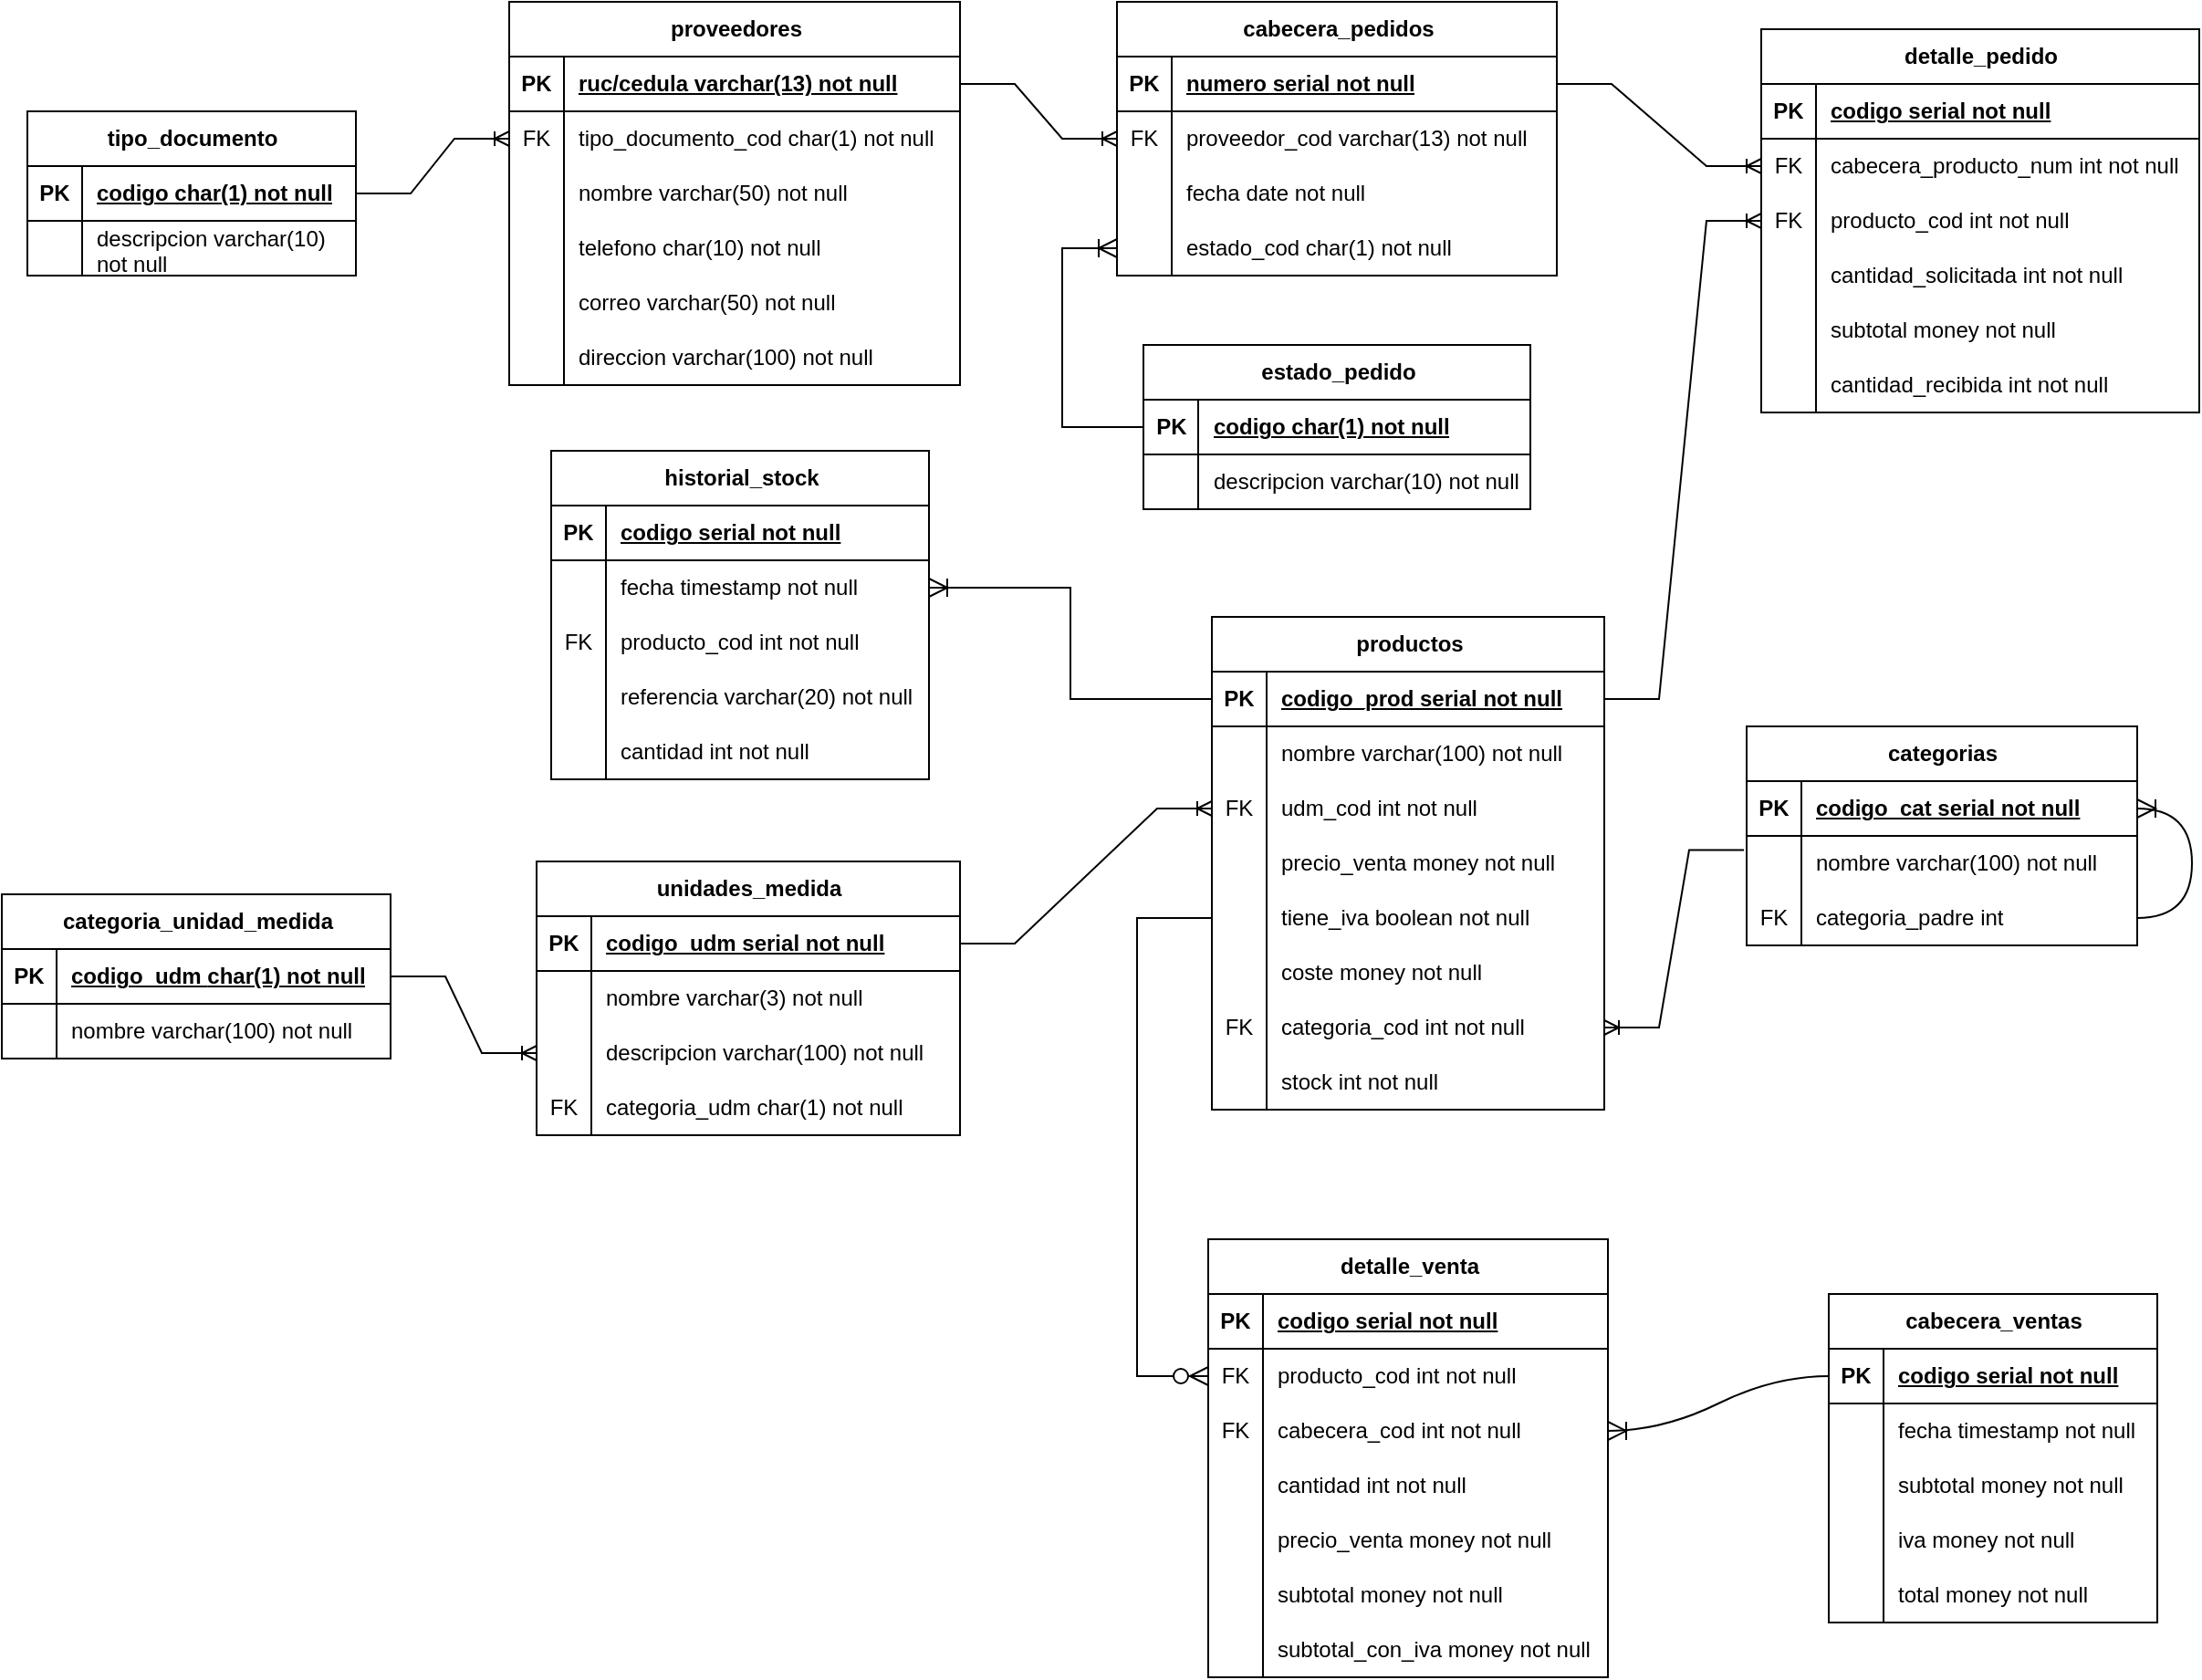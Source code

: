 <mxfile version="24.3.1" type="device">
  <diagram id="4BIYD4u9nsXrRjLGqaWi" name="inventario">
    <mxGraphModel dx="3028" dy="1208" grid="0" gridSize="10" guides="1" tooltips="1" connect="1" arrows="1" fold="1" page="0" pageScale="1" pageWidth="827" pageHeight="1169" math="0" shadow="0">
      <root>
        <mxCell id="0" />
        <mxCell id="1" parent="0" />
        <mxCell id="TX1AW7JLG2fgmzXILrVO-2" value="c&lt;span style=&quot;background-color: initial;&quot;&gt;ategorias&lt;/span&gt;" style="shape=table;startSize=30;container=1;collapsible=1;childLayout=tableLayout;fixedRows=1;rowLines=0;fontStyle=1;align=center;resizeLast=1;html=1;" parent="1" vertex="1">
          <mxGeometry x="182" y="513" width="214" height="120" as="geometry" />
        </mxCell>
        <mxCell id="TX1AW7JLG2fgmzXILrVO-3" value="" style="shape=tableRow;horizontal=0;startSize=0;swimlaneHead=0;swimlaneBody=0;fillColor=none;collapsible=0;dropTarget=0;points=[[0,0.5],[1,0.5]];portConstraint=eastwest;top=0;left=0;right=0;bottom=1;" parent="TX1AW7JLG2fgmzXILrVO-2" vertex="1">
          <mxGeometry y="30" width="214" height="30" as="geometry" />
        </mxCell>
        <mxCell id="TX1AW7JLG2fgmzXILrVO-4" value="PK" style="shape=partialRectangle;connectable=0;fillColor=none;top=0;left=0;bottom=0;right=0;fontStyle=1;overflow=hidden;whiteSpace=wrap;html=1;" parent="TX1AW7JLG2fgmzXILrVO-3" vertex="1">
          <mxGeometry width="30" height="30" as="geometry">
            <mxRectangle width="30" height="30" as="alternateBounds" />
          </mxGeometry>
        </mxCell>
        <mxCell id="TX1AW7JLG2fgmzXILrVO-5" value="codigo_cat serial not null" style="shape=partialRectangle;connectable=0;fillColor=none;top=0;left=0;bottom=0;right=0;align=left;spacingLeft=6;fontStyle=5;overflow=hidden;whiteSpace=wrap;html=1;" parent="TX1AW7JLG2fgmzXILrVO-3" vertex="1">
          <mxGeometry x="30" width="184" height="30" as="geometry">
            <mxRectangle width="184" height="30" as="alternateBounds" />
          </mxGeometry>
        </mxCell>
        <mxCell id="TX1AW7JLG2fgmzXILrVO-6" value="" style="shape=tableRow;horizontal=0;startSize=0;swimlaneHead=0;swimlaneBody=0;fillColor=none;collapsible=0;dropTarget=0;points=[[0,0.5],[1,0.5]];portConstraint=eastwest;top=0;left=0;right=0;bottom=0;" parent="TX1AW7JLG2fgmzXILrVO-2" vertex="1">
          <mxGeometry y="60" width="214" height="30" as="geometry" />
        </mxCell>
        <mxCell id="TX1AW7JLG2fgmzXILrVO-7" value="" style="shape=partialRectangle;connectable=0;fillColor=none;top=0;left=0;bottom=0;right=0;editable=1;overflow=hidden;whiteSpace=wrap;html=1;" parent="TX1AW7JLG2fgmzXILrVO-6" vertex="1">
          <mxGeometry width="30" height="30" as="geometry">
            <mxRectangle width="30" height="30" as="alternateBounds" />
          </mxGeometry>
        </mxCell>
        <mxCell id="TX1AW7JLG2fgmzXILrVO-8" value="nombre varchar(100) not null" style="shape=partialRectangle;connectable=0;fillColor=none;top=0;left=0;bottom=0;right=0;align=left;spacingLeft=6;overflow=hidden;whiteSpace=wrap;html=1;" parent="TX1AW7JLG2fgmzXILrVO-6" vertex="1">
          <mxGeometry x="30" width="184" height="30" as="geometry">
            <mxRectangle width="184" height="30" as="alternateBounds" />
          </mxGeometry>
        </mxCell>
        <mxCell id="TX1AW7JLG2fgmzXILrVO-9" value="" style="shape=tableRow;horizontal=0;startSize=0;swimlaneHead=0;swimlaneBody=0;fillColor=none;collapsible=0;dropTarget=0;points=[[0,0.5],[1,0.5]];portConstraint=eastwest;top=0;left=0;right=0;bottom=0;" parent="TX1AW7JLG2fgmzXILrVO-2" vertex="1">
          <mxGeometry y="90" width="214" height="30" as="geometry" />
        </mxCell>
        <mxCell id="TX1AW7JLG2fgmzXILrVO-10" value="FK" style="shape=partialRectangle;connectable=0;fillColor=none;top=0;left=0;bottom=0;right=0;editable=1;overflow=hidden;whiteSpace=wrap;html=1;" parent="TX1AW7JLG2fgmzXILrVO-9" vertex="1">
          <mxGeometry width="30" height="30" as="geometry">
            <mxRectangle width="30" height="30" as="alternateBounds" />
          </mxGeometry>
        </mxCell>
        <mxCell id="TX1AW7JLG2fgmzXILrVO-11" value="categoria_padre int" style="shape=partialRectangle;connectable=0;fillColor=none;top=0;left=0;bottom=0;right=0;align=left;spacingLeft=6;overflow=hidden;whiteSpace=wrap;html=1;" parent="TX1AW7JLG2fgmzXILrVO-9" vertex="1">
          <mxGeometry x="30" width="184" height="30" as="geometry">
            <mxRectangle width="184" height="30" as="alternateBounds" />
          </mxGeometry>
        </mxCell>
        <mxCell id="cNVLUkAQonJ4y824P2ty-7" value="" style="edgeStyle=entityRelationEdgeStyle;fontSize=12;html=1;endArrow=ERoneToMany;rounded=0;startSize=8;endSize=8;curved=1;exitX=1;exitY=0.5;exitDx=0;exitDy=0;entryX=1;entryY=0.5;entryDx=0;entryDy=0;" parent="TX1AW7JLG2fgmzXILrVO-2" source="TX1AW7JLG2fgmzXILrVO-9" target="TX1AW7JLG2fgmzXILrVO-3" edge="1">
          <mxGeometry width="100" height="100" relative="1" as="geometry">
            <mxPoint x="27" y="113" as="sourcePoint" />
            <mxPoint x="127" y="13" as="targetPoint" />
          </mxGeometry>
        </mxCell>
        <mxCell id="cNVLUkAQonJ4y824P2ty-8" value="categoria_unidad_medida" style="shape=table;startSize=30;container=1;collapsible=1;childLayout=tableLayout;fixedRows=1;rowLines=0;fontStyle=1;align=center;resizeLast=1;html=1;" parent="1" vertex="1">
          <mxGeometry x="-774" y="605" width="213" height="90" as="geometry" />
        </mxCell>
        <mxCell id="cNVLUkAQonJ4y824P2ty-9" value="" style="shape=tableRow;horizontal=0;startSize=0;swimlaneHead=0;swimlaneBody=0;fillColor=none;collapsible=0;dropTarget=0;points=[[0,0.5],[1,0.5]];portConstraint=eastwest;top=0;left=0;right=0;bottom=1;" parent="cNVLUkAQonJ4y824P2ty-8" vertex="1">
          <mxGeometry y="30" width="213" height="30" as="geometry" />
        </mxCell>
        <mxCell id="cNVLUkAQonJ4y824P2ty-10" value="PK" style="shape=partialRectangle;connectable=0;fillColor=none;top=0;left=0;bottom=0;right=0;fontStyle=1;overflow=hidden;whiteSpace=wrap;html=1;" parent="cNVLUkAQonJ4y824P2ty-9" vertex="1">
          <mxGeometry width="30" height="30" as="geometry">
            <mxRectangle width="30" height="30" as="alternateBounds" />
          </mxGeometry>
        </mxCell>
        <mxCell id="cNVLUkAQonJ4y824P2ty-11" value="codigo_udm&amp;nbsp;&lt;span style=&quot;background-color: initial;&quot;&gt;char(1) not null&lt;/span&gt;" style="shape=partialRectangle;connectable=0;fillColor=none;top=0;left=0;bottom=0;right=0;align=left;spacingLeft=6;fontStyle=5;overflow=hidden;whiteSpace=wrap;html=1;" parent="cNVLUkAQonJ4y824P2ty-9" vertex="1">
          <mxGeometry x="30" width="183" height="30" as="geometry">
            <mxRectangle width="183" height="30" as="alternateBounds" />
          </mxGeometry>
        </mxCell>
        <mxCell id="cNVLUkAQonJ4y824P2ty-12" value="" style="shape=tableRow;horizontal=0;startSize=0;swimlaneHead=0;swimlaneBody=0;fillColor=none;collapsible=0;dropTarget=0;points=[[0,0.5],[1,0.5]];portConstraint=eastwest;top=0;left=0;right=0;bottom=0;" parent="cNVLUkAQonJ4y824P2ty-8" vertex="1">
          <mxGeometry y="60" width="213" height="30" as="geometry" />
        </mxCell>
        <mxCell id="cNVLUkAQonJ4y824P2ty-13" value="" style="shape=partialRectangle;connectable=0;fillColor=none;top=0;left=0;bottom=0;right=0;editable=1;overflow=hidden;whiteSpace=wrap;html=1;" parent="cNVLUkAQonJ4y824P2ty-12" vertex="1">
          <mxGeometry width="30" height="30" as="geometry">
            <mxRectangle width="30" height="30" as="alternateBounds" />
          </mxGeometry>
        </mxCell>
        <mxCell id="cNVLUkAQonJ4y824P2ty-14" value="nombre varchar(100) not null" style="shape=partialRectangle;connectable=0;fillColor=none;top=0;left=0;bottom=0;right=0;align=left;spacingLeft=6;overflow=hidden;whiteSpace=wrap;html=1;" parent="cNVLUkAQonJ4y824P2ty-12" vertex="1">
          <mxGeometry x="30" width="183" height="30" as="geometry">
            <mxRectangle width="183" height="30" as="alternateBounds" />
          </mxGeometry>
        </mxCell>
        <mxCell id="CLIESCU-6kl3nxBn8cHS-1" value="unidades_medida" style="shape=table;startSize=30;container=1;collapsible=1;childLayout=tableLayout;fixedRows=1;rowLines=0;fontStyle=1;align=center;resizeLast=1;html=1;" parent="1" vertex="1">
          <mxGeometry x="-481" y="587" width="232" height="150" as="geometry" />
        </mxCell>
        <mxCell id="CLIESCU-6kl3nxBn8cHS-2" value="" style="shape=tableRow;horizontal=0;startSize=0;swimlaneHead=0;swimlaneBody=0;fillColor=none;collapsible=0;dropTarget=0;points=[[0,0.5],[1,0.5]];portConstraint=eastwest;top=0;left=0;right=0;bottom=1;" parent="CLIESCU-6kl3nxBn8cHS-1" vertex="1">
          <mxGeometry y="30" width="232" height="30" as="geometry" />
        </mxCell>
        <mxCell id="CLIESCU-6kl3nxBn8cHS-3" value="PK" style="shape=partialRectangle;connectable=0;fillColor=none;top=0;left=0;bottom=0;right=0;fontStyle=1;overflow=hidden;whiteSpace=wrap;html=1;" parent="CLIESCU-6kl3nxBn8cHS-2" vertex="1">
          <mxGeometry width="30" height="30" as="geometry">
            <mxRectangle width="30" height="30" as="alternateBounds" />
          </mxGeometry>
        </mxCell>
        <mxCell id="CLIESCU-6kl3nxBn8cHS-4" value="codigo_udm serial not null" style="shape=partialRectangle;connectable=0;fillColor=none;top=0;left=0;bottom=0;right=0;align=left;spacingLeft=6;fontStyle=5;overflow=hidden;whiteSpace=wrap;html=1;" parent="CLIESCU-6kl3nxBn8cHS-2" vertex="1">
          <mxGeometry x="30" width="202" height="30" as="geometry">
            <mxRectangle width="202" height="30" as="alternateBounds" />
          </mxGeometry>
        </mxCell>
        <mxCell id="CLIESCU-6kl3nxBn8cHS-5" value="" style="shape=tableRow;horizontal=0;startSize=0;swimlaneHead=0;swimlaneBody=0;fillColor=none;collapsible=0;dropTarget=0;points=[[0,0.5],[1,0.5]];portConstraint=eastwest;top=0;left=0;right=0;bottom=0;" parent="CLIESCU-6kl3nxBn8cHS-1" vertex="1">
          <mxGeometry y="60" width="232" height="30" as="geometry" />
        </mxCell>
        <mxCell id="CLIESCU-6kl3nxBn8cHS-6" value="" style="shape=partialRectangle;connectable=0;fillColor=none;top=0;left=0;bottom=0;right=0;editable=1;overflow=hidden;whiteSpace=wrap;html=1;" parent="CLIESCU-6kl3nxBn8cHS-5" vertex="1">
          <mxGeometry width="30" height="30" as="geometry">
            <mxRectangle width="30" height="30" as="alternateBounds" />
          </mxGeometry>
        </mxCell>
        <mxCell id="CLIESCU-6kl3nxBn8cHS-7" value="nombre varchar(3) not null" style="shape=partialRectangle;connectable=0;fillColor=none;top=0;left=0;bottom=0;right=0;align=left;spacingLeft=6;overflow=hidden;whiteSpace=wrap;html=1;" parent="CLIESCU-6kl3nxBn8cHS-5" vertex="1">
          <mxGeometry x="30" width="202" height="30" as="geometry">
            <mxRectangle width="202" height="30" as="alternateBounds" />
          </mxGeometry>
        </mxCell>
        <mxCell id="CLIESCU-6kl3nxBn8cHS-8" value="" style="shape=tableRow;horizontal=0;startSize=0;swimlaneHead=0;swimlaneBody=0;fillColor=none;collapsible=0;dropTarget=0;points=[[0,0.5],[1,0.5]];portConstraint=eastwest;top=0;left=0;right=0;bottom=0;" parent="CLIESCU-6kl3nxBn8cHS-1" vertex="1">
          <mxGeometry y="90" width="232" height="30" as="geometry" />
        </mxCell>
        <mxCell id="CLIESCU-6kl3nxBn8cHS-9" value="" style="shape=partialRectangle;connectable=0;fillColor=none;top=0;left=0;bottom=0;right=0;editable=1;overflow=hidden;whiteSpace=wrap;html=1;" parent="CLIESCU-6kl3nxBn8cHS-8" vertex="1">
          <mxGeometry width="30" height="30" as="geometry">
            <mxRectangle width="30" height="30" as="alternateBounds" />
          </mxGeometry>
        </mxCell>
        <mxCell id="CLIESCU-6kl3nxBn8cHS-10" value="descripcion varchar(100) not null" style="shape=partialRectangle;connectable=0;fillColor=none;top=0;left=0;bottom=0;right=0;align=left;spacingLeft=6;overflow=hidden;whiteSpace=wrap;html=1;" parent="CLIESCU-6kl3nxBn8cHS-8" vertex="1">
          <mxGeometry x="30" width="202" height="30" as="geometry">
            <mxRectangle width="202" height="30" as="alternateBounds" />
          </mxGeometry>
        </mxCell>
        <mxCell id="IQw9ZqNIUVNSVJO1o3CW-4" value="" style="shape=tableRow;horizontal=0;startSize=0;swimlaneHead=0;swimlaneBody=0;fillColor=none;collapsible=0;dropTarget=0;points=[[0,0.5],[1,0.5]];portConstraint=eastwest;top=0;left=0;right=0;bottom=0;" vertex="1" parent="CLIESCU-6kl3nxBn8cHS-1">
          <mxGeometry y="120" width="232" height="30" as="geometry" />
        </mxCell>
        <mxCell id="IQw9ZqNIUVNSVJO1o3CW-5" value="FK" style="shape=partialRectangle;connectable=0;fillColor=none;top=0;left=0;bottom=0;right=0;editable=1;overflow=hidden;whiteSpace=wrap;html=1;" vertex="1" parent="IQw9ZqNIUVNSVJO1o3CW-4">
          <mxGeometry width="30" height="30" as="geometry">
            <mxRectangle width="30" height="30" as="alternateBounds" />
          </mxGeometry>
        </mxCell>
        <mxCell id="IQw9ZqNIUVNSVJO1o3CW-6" value="categoria_udm char(1) not null" style="shape=partialRectangle;connectable=0;fillColor=none;top=0;left=0;bottom=0;right=0;align=left;spacingLeft=6;overflow=hidden;whiteSpace=wrap;html=1;" vertex="1" parent="IQw9ZqNIUVNSVJO1o3CW-4">
          <mxGeometry x="30" width="202" height="30" as="geometry">
            <mxRectangle width="202" height="30" as="alternateBounds" />
          </mxGeometry>
        </mxCell>
        <mxCell id="CLIESCU-6kl3nxBn8cHS-14" value="" style="edgeStyle=entityRelationEdgeStyle;fontSize=12;html=1;endArrow=ERoneToMany;rounded=0;exitX=1;exitY=0.5;exitDx=0;exitDy=0;entryX=0;entryY=0.5;entryDx=0;entryDy=0;" parent="1" source="cNVLUkAQonJ4y824P2ty-9" target="CLIESCU-6kl3nxBn8cHS-8" edge="1">
          <mxGeometry width="100" height="100" relative="1" as="geometry">
            <mxPoint x="-640" y="622" as="sourcePoint" />
            <mxPoint x="-429" y="738" as="targetPoint" />
          </mxGeometry>
        </mxCell>
        <mxCell id="CLIESCU-6kl3nxBn8cHS-15" value="productos" style="shape=table;startSize=30;container=1;collapsible=1;childLayout=tableLayout;fixedRows=1;rowLines=0;fontStyle=1;align=center;resizeLast=1;html=1;" parent="1" vertex="1">
          <mxGeometry x="-111" y="453" width="215" height="270" as="geometry" />
        </mxCell>
        <mxCell id="CLIESCU-6kl3nxBn8cHS-16" value="" style="shape=tableRow;horizontal=0;startSize=0;swimlaneHead=0;swimlaneBody=0;fillColor=none;collapsible=0;dropTarget=0;points=[[0,0.5],[1,0.5]];portConstraint=eastwest;top=0;left=0;right=0;bottom=1;" parent="CLIESCU-6kl3nxBn8cHS-15" vertex="1">
          <mxGeometry y="30" width="215" height="30" as="geometry" />
        </mxCell>
        <mxCell id="CLIESCU-6kl3nxBn8cHS-17" value="PK" style="shape=partialRectangle;connectable=0;fillColor=none;top=0;left=0;bottom=0;right=0;fontStyle=1;overflow=hidden;whiteSpace=wrap;html=1;" parent="CLIESCU-6kl3nxBn8cHS-16" vertex="1">
          <mxGeometry width="30" height="30" as="geometry">
            <mxRectangle width="30" height="30" as="alternateBounds" />
          </mxGeometry>
        </mxCell>
        <mxCell id="CLIESCU-6kl3nxBn8cHS-18" value="codigo_prod serial not null" style="shape=partialRectangle;connectable=0;fillColor=none;top=0;left=0;bottom=0;right=0;align=left;spacingLeft=6;fontStyle=5;overflow=hidden;whiteSpace=wrap;html=1;" parent="CLIESCU-6kl3nxBn8cHS-16" vertex="1">
          <mxGeometry x="30" width="185" height="30" as="geometry">
            <mxRectangle width="185" height="30" as="alternateBounds" />
          </mxGeometry>
        </mxCell>
        <mxCell id="CLIESCU-6kl3nxBn8cHS-19" value="" style="shape=tableRow;horizontal=0;startSize=0;swimlaneHead=0;swimlaneBody=0;fillColor=none;collapsible=0;dropTarget=0;points=[[0,0.5],[1,0.5]];portConstraint=eastwest;top=0;left=0;right=0;bottom=0;" parent="CLIESCU-6kl3nxBn8cHS-15" vertex="1">
          <mxGeometry y="60" width="215" height="30" as="geometry" />
        </mxCell>
        <mxCell id="CLIESCU-6kl3nxBn8cHS-20" value="" style="shape=partialRectangle;connectable=0;fillColor=none;top=0;left=0;bottom=0;right=0;editable=1;overflow=hidden;whiteSpace=wrap;html=1;" parent="CLIESCU-6kl3nxBn8cHS-19" vertex="1">
          <mxGeometry width="30" height="30" as="geometry">
            <mxRectangle width="30" height="30" as="alternateBounds" />
          </mxGeometry>
        </mxCell>
        <mxCell id="CLIESCU-6kl3nxBn8cHS-21" value="nombre varchar(100) not null" style="shape=partialRectangle;connectable=0;fillColor=none;top=0;left=0;bottom=0;right=0;align=left;spacingLeft=6;overflow=hidden;whiteSpace=wrap;html=1;" parent="CLIESCU-6kl3nxBn8cHS-19" vertex="1">
          <mxGeometry x="30" width="185" height="30" as="geometry">
            <mxRectangle width="185" height="30" as="alternateBounds" />
          </mxGeometry>
        </mxCell>
        <mxCell id="CLIESCU-6kl3nxBn8cHS-22" value="" style="shape=tableRow;horizontal=0;startSize=0;swimlaneHead=0;swimlaneBody=0;fillColor=none;collapsible=0;dropTarget=0;points=[[0,0.5],[1,0.5]];portConstraint=eastwest;top=0;left=0;right=0;bottom=0;" parent="CLIESCU-6kl3nxBn8cHS-15" vertex="1">
          <mxGeometry y="90" width="215" height="30" as="geometry" />
        </mxCell>
        <mxCell id="CLIESCU-6kl3nxBn8cHS-23" value="FK" style="shape=partialRectangle;connectable=0;fillColor=none;top=0;left=0;bottom=0;right=0;editable=1;overflow=hidden;whiteSpace=wrap;html=1;" parent="CLIESCU-6kl3nxBn8cHS-22" vertex="1">
          <mxGeometry width="30" height="30" as="geometry">
            <mxRectangle width="30" height="30" as="alternateBounds" />
          </mxGeometry>
        </mxCell>
        <mxCell id="CLIESCU-6kl3nxBn8cHS-24" value="udm_cod int not null" style="shape=partialRectangle;connectable=0;fillColor=none;top=0;left=0;bottom=0;right=0;align=left;spacingLeft=6;overflow=hidden;whiteSpace=wrap;html=1;" parent="CLIESCU-6kl3nxBn8cHS-22" vertex="1">
          <mxGeometry x="30" width="185" height="30" as="geometry">
            <mxRectangle width="185" height="30" as="alternateBounds" />
          </mxGeometry>
        </mxCell>
        <mxCell id="CLIESCU-6kl3nxBn8cHS-25" value="" style="shape=tableRow;horizontal=0;startSize=0;swimlaneHead=0;swimlaneBody=0;fillColor=none;collapsible=0;dropTarget=0;points=[[0,0.5],[1,0.5]];portConstraint=eastwest;top=0;left=0;right=0;bottom=0;" parent="CLIESCU-6kl3nxBn8cHS-15" vertex="1">
          <mxGeometry y="120" width="215" height="30" as="geometry" />
        </mxCell>
        <mxCell id="CLIESCU-6kl3nxBn8cHS-26" value="" style="shape=partialRectangle;connectable=0;fillColor=none;top=0;left=0;bottom=0;right=0;editable=1;overflow=hidden;whiteSpace=wrap;html=1;" parent="CLIESCU-6kl3nxBn8cHS-25" vertex="1">
          <mxGeometry width="30" height="30" as="geometry">
            <mxRectangle width="30" height="30" as="alternateBounds" />
          </mxGeometry>
        </mxCell>
        <mxCell id="CLIESCU-6kl3nxBn8cHS-27" value="precio_venta money not null" style="shape=partialRectangle;connectable=0;fillColor=none;top=0;left=0;bottom=0;right=0;align=left;spacingLeft=6;overflow=hidden;whiteSpace=wrap;html=1;" parent="CLIESCU-6kl3nxBn8cHS-25" vertex="1">
          <mxGeometry x="30" width="185" height="30" as="geometry">
            <mxRectangle width="185" height="30" as="alternateBounds" />
          </mxGeometry>
        </mxCell>
        <mxCell id="CLIESCU-6kl3nxBn8cHS-28" value="" style="shape=tableRow;horizontal=0;startSize=0;swimlaneHead=0;swimlaneBody=0;fillColor=none;collapsible=0;dropTarget=0;points=[[0,0.5],[1,0.5]];portConstraint=eastwest;top=0;left=0;right=0;bottom=0;" parent="CLIESCU-6kl3nxBn8cHS-15" vertex="1">
          <mxGeometry y="150" width="215" height="30" as="geometry" />
        </mxCell>
        <mxCell id="CLIESCU-6kl3nxBn8cHS-29" value="" style="shape=partialRectangle;connectable=0;fillColor=none;top=0;left=0;bottom=0;right=0;editable=1;overflow=hidden;whiteSpace=wrap;html=1;" parent="CLIESCU-6kl3nxBn8cHS-28" vertex="1">
          <mxGeometry width="30" height="30" as="geometry">
            <mxRectangle width="30" height="30" as="alternateBounds" />
          </mxGeometry>
        </mxCell>
        <mxCell id="CLIESCU-6kl3nxBn8cHS-30" value="tiene_iva boolean not null" style="shape=partialRectangle;connectable=0;fillColor=none;top=0;left=0;bottom=0;right=0;align=left;spacingLeft=6;overflow=hidden;whiteSpace=wrap;html=1;" parent="CLIESCU-6kl3nxBn8cHS-28" vertex="1">
          <mxGeometry x="30" width="185" height="30" as="geometry">
            <mxRectangle width="185" height="30" as="alternateBounds" />
          </mxGeometry>
        </mxCell>
        <mxCell id="CLIESCU-6kl3nxBn8cHS-31" value="" style="shape=tableRow;horizontal=0;startSize=0;swimlaneHead=0;swimlaneBody=0;fillColor=none;collapsible=0;dropTarget=0;points=[[0,0.5],[1,0.5]];portConstraint=eastwest;top=0;left=0;right=0;bottom=0;" parent="CLIESCU-6kl3nxBn8cHS-15" vertex="1">
          <mxGeometry y="180" width="215" height="30" as="geometry" />
        </mxCell>
        <mxCell id="CLIESCU-6kl3nxBn8cHS-32" value="" style="shape=partialRectangle;connectable=0;fillColor=none;top=0;left=0;bottom=0;right=0;editable=1;overflow=hidden;whiteSpace=wrap;html=1;" parent="CLIESCU-6kl3nxBn8cHS-31" vertex="1">
          <mxGeometry width="30" height="30" as="geometry">
            <mxRectangle width="30" height="30" as="alternateBounds" />
          </mxGeometry>
        </mxCell>
        <mxCell id="CLIESCU-6kl3nxBn8cHS-33" value="coste money not null" style="shape=partialRectangle;connectable=0;fillColor=none;top=0;left=0;bottom=0;right=0;align=left;spacingLeft=6;overflow=hidden;whiteSpace=wrap;html=1;" parent="CLIESCU-6kl3nxBn8cHS-31" vertex="1">
          <mxGeometry x="30" width="185" height="30" as="geometry">
            <mxRectangle width="185" height="30" as="alternateBounds" />
          </mxGeometry>
        </mxCell>
        <mxCell id="CLIESCU-6kl3nxBn8cHS-34" value="" style="shape=tableRow;horizontal=0;startSize=0;swimlaneHead=0;swimlaneBody=0;fillColor=none;collapsible=0;dropTarget=0;points=[[0,0.5],[1,0.5]];portConstraint=eastwest;top=0;left=0;right=0;bottom=0;" parent="CLIESCU-6kl3nxBn8cHS-15" vertex="1">
          <mxGeometry y="210" width="215" height="30" as="geometry" />
        </mxCell>
        <mxCell id="CLIESCU-6kl3nxBn8cHS-35" value="FK" style="shape=partialRectangle;connectable=0;fillColor=none;top=0;left=0;bottom=0;right=0;editable=1;overflow=hidden;whiteSpace=wrap;html=1;" parent="CLIESCU-6kl3nxBn8cHS-34" vertex="1">
          <mxGeometry width="30" height="30" as="geometry">
            <mxRectangle width="30" height="30" as="alternateBounds" />
          </mxGeometry>
        </mxCell>
        <mxCell id="CLIESCU-6kl3nxBn8cHS-36" value="categoria_cod int not null" style="shape=partialRectangle;connectable=0;fillColor=none;top=0;left=0;bottom=0;right=0;align=left;spacingLeft=6;overflow=hidden;whiteSpace=wrap;html=1;" parent="CLIESCU-6kl3nxBn8cHS-34" vertex="1">
          <mxGeometry x="30" width="185" height="30" as="geometry">
            <mxRectangle width="185" height="30" as="alternateBounds" />
          </mxGeometry>
        </mxCell>
        <mxCell id="CLIESCU-6kl3nxBn8cHS-110" value="" style="shape=tableRow;horizontal=0;startSize=0;swimlaneHead=0;swimlaneBody=0;fillColor=none;collapsible=0;dropTarget=0;points=[[0,0.5],[1,0.5]];portConstraint=eastwest;top=0;left=0;right=0;bottom=0;" parent="CLIESCU-6kl3nxBn8cHS-15" vertex="1">
          <mxGeometry y="240" width="215" height="30" as="geometry" />
        </mxCell>
        <mxCell id="CLIESCU-6kl3nxBn8cHS-111" value="" style="shape=partialRectangle;connectable=0;fillColor=none;top=0;left=0;bottom=0;right=0;editable=1;overflow=hidden;whiteSpace=wrap;html=1;" parent="CLIESCU-6kl3nxBn8cHS-110" vertex="1">
          <mxGeometry width="30" height="30" as="geometry">
            <mxRectangle width="30" height="30" as="alternateBounds" />
          </mxGeometry>
        </mxCell>
        <mxCell id="CLIESCU-6kl3nxBn8cHS-112" value="stock int not null" style="shape=partialRectangle;connectable=0;fillColor=none;top=0;left=0;bottom=0;right=0;align=left;spacingLeft=6;overflow=hidden;whiteSpace=wrap;html=1;" parent="CLIESCU-6kl3nxBn8cHS-110" vertex="1">
          <mxGeometry x="30" width="185" height="30" as="geometry">
            <mxRectangle width="185" height="30" as="alternateBounds" />
          </mxGeometry>
        </mxCell>
        <mxCell id="CLIESCU-6kl3nxBn8cHS-38" value="" style="edgeStyle=entityRelationEdgeStyle;fontSize=12;html=1;endArrow=ERoneToMany;rounded=0;entryX=1;entryY=0.5;entryDx=0;entryDy=0;exitX=-0.007;exitY=0.26;exitDx=0;exitDy=0;exitPerimeter=0;" parent="1" source="TX1AW7JLG2fgmzXILrVO-6" target="CLIESCU-6kl3nxBn8cHS-34" edge="1">
          <mxGeometry width="100" height="100" relative="1" as="geometry">
            <mxPoint x="114" y="802" as="sourcePoint" />
            <mxPoint x="214" y="702" as="targetPoint" />
          </mxGeometry>
        </mxCell>
        <mxCell id="CLIESCU-6kl3nxBn8cHS-42" value="" style="edgeStyle=entityRelationEdgeStyle;fontSize=12;html=1;endArrow=ERoneToMany;rounded=0;entryX=0;entryY=0.5;entryDx=0;entryDy=0;exitX=1;exitY=0.5;exitDx=0;exitDy=0;" parent="1" source="CLIESCU-6kl3nxBn8cHS-2" target="CLIESCU-6kl3nxBn8cHS-22" edge="1">
          <mxGeometry width="100" height="100" relative="1" as="geometry">
            <mxPoint x="-371" y="787" as="sourcePoint" />
            <mxPoint x="-271" y="687" as="targetPoint" />
          </mxGeometry>
        </mxCell>
        <mxCell id="CLIESCU-6kl3nxBn8cHS-43" value="proveedores" style="shape=table;startSize=30;container=1;collapsible=1;childLayout=tableLayout;fixedRows=1;rowLines=0;fontStyle=1;align=center;resizeLast=1;html=1;" parent="1" vertex="1">
          <mxGeometry x="-496" y="116" width="247" height="210" as="geometry" />
        </mxCell>
        <mxCell id="CLIESCU-6kl3nxBn8cHS-44" value="" style="shape=tableRow;horizontal=0;startSize=0;swimlaneHead=0;swimlaneBody=0;fillColor=none;collapsible=0;dropTarget=0;points=[[0,0.5],[1,0.5]];portConstraint=eastwest;top=0;left=0;right=0;bottom=1;" parent="CLIESCU-6kl3nxBn8cHS-43" vertex="1">
          <mxGeometry y="30" width="247" height="30" as="geometry" />
        </mxCell>
        <mxCell id="CLIESCU-6kl3nxBn8cHS-45" value="PK" style="shape=partialRectangle;connectable=0;fillColor=none;top=0;left=0;bottom=0;right=0;fontStyle=1;overflow=hidden;whiteSpace=wrap;html=1;" parent="CLIESCU-6kl3nxBn8cHS-44" vertex="1">
          <mxGeometry width="30" height="30" as="geometry">
            <mxRectangle width="30" height="30" as="alternateBounds" />
          </mxGeometry>
        </mxCell>
        <mxCell id="CLIESCU-6kl3nxBn8cHS-46" value="ruc/cedula varchar(13) not null" style="shape=partialRectangle;connectable=0;fillColor=none;top=0;left=0;bottom=0;right=0;align=left;spacingLeft=6;fontStyle=5;overflow=hidden;whiteSpace=wrap;html=1;" parent="CLIESCU-6kl3nxBn8cHS-44" vertex="1">
          <mxGeometry x="30" width="217" height="30" as="geometry">
            <mxRectangle width="217" height="30" as="alternateBounds" />
          </mxGeometry>
        </mxCell>
        <mxCell id="CLIESCU-6kl3nxBn8cHS-47" value="" style="shape=tableRow;horizontal=0;startSize=0;swimlaneHead=0;swimlaneBody=0;fillColor=none;collapsible=0;dropTarget=0;points=[[0,0.5],[1,0.5]];portConstraint=eastwest;top=0;left=0;right=0;bottom=0;" parent="CLIESCU-6kl3nxBn8cHS-43" vertex="1">
          <mxGeometry y="60" width="247" height="30" as="geometry" />
        </mxCell>
        <mxCell id="CLIESCU-6kl3nxBn8cHS-48" value="FK" style="shape=partialRectangle;connectable=0;fillColor=none;top=0;left=0;bottom=0;right=0;editable=1;overflow=hidden;whiteSpace=wrap;html=1;" parent="CLIESCU-6kl3nxBn8cHS-47" vertex="1">
          <mxGeometry width="30" height="30" as="geometry">
            <mxRectangle width="30" height="30" as="alternateBounds" />
          </mxGeometry>
        </mxCell>
        <mxCell id="CLIESCU-6kl3nxBn8cHS-49" value="tipo_documento_cod char(1) not null" style="shape=partialRectangle;connectable=0;fillColor=none;top=0;left=0;bottom=0;right=0;align=left;spacingLeft=6;overflow=hidden;whiteSpace=wrap;html=1;" parent="CLIESCU-6kl3nxBn8cHS-47" vertex="1">
          <mxGeometry x="30" width="217" height="30" as="geometry">
            <mxRectangle width="217" height="30" as="alternateBounds" />
          </mxGeometry>
        </mxCell>
        <mxCell id="CLIESCU-6kl3nxBn8cHS-50" value="" style="shape=tableRow;horizontal=0;startSize=0;swimlaneHead=0;swimlaneBody=0;fillColor=none;collapsible=0;dropTarget=0;points=[[0,0.5],[1,0.5]];portConstraint=eastwest;top=0;left=0;right=0;bottom=0;" parent="CLIESCU-6kl3nxBn8cHS-43" vertex="1">
          <mxGeometry y="90" width="247" height="30" as="geometry" />
        </mxCell>
        <mxCell id="CLIESCU-6kl3nxBn8cHS-51" value="" style="shape=partialRectangle;connectable=0;fillColor=none;top=0;left=0;bottom=0;right=0;editable=1;overflow=hidden;whiteSpace=wrap;html=1;" parent="CLIESCU-6kl3nxBn8cHS-50" vertex="1">
          <mxGeometry width="30" height="30" as="geometry">
            <mxRectangle width="30" height="30" as="alternateBounds" />
          </mxGeometry>
        </mxCell>
        <mxCell id="CLIESCU-6kl3nxBn8cHS-52" value="nombre varchar(50) not null" style="shape=partialRectangle;connectable=0;fillColor=none;top=0;left=0;bottom=0;right=0;align=left;spacingLeft=6;overflow=hidden;whiteSpace=wrap;html=1;" parent="CLIESCU-6kl3nxBn8cHS-50" vertex="1">
          <mxGeometry x="30" width="217" height="30" as="geometry">
            <mxRectangle width="217" height="30" as="alternateBounds" />
          </mxGeometry>
        </mxCell>
        <mxCell id="CLIESCU-6kl3nxBn8cHS-53" value="" style="shape=tableRow;horizontal=0;startSize=0;swimlaneHead=0;swimlaneBody=0;fillColor=none;collapsible=0;dropTarget=0;points=[[0,0.5],[1,0.5]];portConstraint=eastwest;top=0;left=0;right=0;bottom=0;" parent="CLIESCU-6kl3nxBn8cHS-43" vertex="1">
          <mxGeometry y="120" width="247" height="30" as="geometry" />
        </mxCell>
        <mxCell id="CLIESCU-6kl3nxBn8cHS-54" value="" style="shape=partialRectangle;connectable=0;fillColor=none;top=0;left=0;bottom=0;right=0;editable=1;overflow=hidden;whiteSpace=wrap;html=1;" parent="CLIESCU-6kl3nxBn8cHS-53" vertex="1">
          <mxGeometry width="30" height="30" as="geometry">
            <mxRectangle width="30" height="30" as="alternateBounds" />
          </mxGeometry>
        </mxCell>
        <mxCell id="CLIESCU-6kl3nxBn8cHS-55" value="telefono char(10) not null" style="shape=partialRectangle;connectable=0;fillColor=none;top=0;left=0;bottom=0;right=0;align=left;spacingLeft=6;overflow=hidden;whiteSpace=wrap;html=1;" parent="CLIESCU-6kl3nxBn8cHS-53" vertex="1">
          <mxGeometry x="30" width="217" height="30" as="geometry">
            <mxRectangle width="217" height="30" as="alternateBounds" />
          </mxGeometry>
        </mxCell>
        <mxCell id="CLIESCU-6kl3nxBn8cHS-56" value="" style="shape=tableRow;horizontal=0;startSize=0;swimlaneHead=0;swimlaneBody=0;fillColor=none;collapsible=0;dropTarget=0;points=[[0,0.5],[1,0.5]];portConstraint=eastwest;top=0;left=0;right=0;bottom=0;" parent="CLIESCU-6kl3nxBn8cHS-43" vertex="1">
          <mxGeometry y="150" width="247" height="30" as="geometry" />
        </mxCell>
        <mxCell id="CLIESCU-6kl3nxBn8cHS-57" value="" style="shape=partialRectangle;connectable=0;fillColor=none;top=0;left=0;bottom=0;right=0;editable=1;overflow=hidden;whiteSpace=wrap;html=1;" parent="CLIESCU-6kl3nxBn8cHS-56" vertex="1">
          <mxGeometry width="30" height="30" as="geometry">
            <mxRectangle width="30" height="30" as="alternateBounds" />
          </mxGeometry>
        </mxCell>
        <mxCell id="CLIESCU-6kl3nxBn8cHS-58" value="correo varchar(50) not null" style="shape=partialRectangle;connectable=0;fillColor=none;top=0;left=0;bottom=0;right=0;align=left;spacingLeft=6;overflow=hidden;whiteSpace=wrap;html=1;" parent="CLIESCU-6kl3nxBn8cHS-56" vertex="1">
          <mxGeometry x="30" width="217" height="30" as="geometry">
            <mxRectangle width="217" height="30" as="alternateBounds" />
          </mxGeometry>
        </mxCell>
        <mxCell id="CLIESCU-6kl3nxBn8cHS-59" value="" style="shape=tableRow;horizontal=0;startSize=0;swimlaneHead=0;swimlaneBody=0;fillColor=none;collapsible=0;dropTarget=0;points=[[0,0.5],[1,0.5]];portConstraint=eastwest;top=0;left=0;right=0;bottom=0;" parent="CLIESCU-6kl3nxBn8cHS-43" vertex="1">
          <mxGeometry y="180" width="247" height="30" as="geometry" />
        </mxCell>
        <mxCell id="CLIESCU-6kl3nxBn8cHS-60" value="" style="shape=partialRectangle;connectable=0;fillColor=none;top=0;left=0;bottom=0;right=0;editable=1;overflow=hidden;whiteSpace=wrap;html=1;" parent="CLIESCU-6kl3nxBn8cHS-59" vertex="1">
          <mxGeometry width="30" height="30" as="geometry">
            <mxRectangle width="30" height="30" as="alternateBounds" />
          </mxGeometry>
        </mxCell>
        <mxCell id="CLIESCU-6kl3nxBn8cHS-61" value="direccion varchar(100) not null" style="shape=partialRectangle;connectable=0;fillColor=none;top=0;left=0;bottom=0;right=0;align=left;spacingLeft=6;overflow=hidden;whiteSpace=wrap;html=1;" parent="CLIESCU-6kl3nxBn8cHS-59" vertex="1">
          <mxGeometry x="30" width="217" height="30" as="geometry">
            <mxRectangle width="217" height="30" as="alternateBounds" />
          </mxGeometry>
        </mxCell>
        <mxCell id="CLIESCU-6kl3nxBn8cHS-62" value="tipo_documento" style="shape=table;startSize=30;container=1;collapsible=1;childLayout=tableLayout;fixedRows=1;rowLines=0;fontStyle=1;align=center;resizeLast=1;html=1;" parent="1" vertex="1">
          <mxGeometry x="-760" y="176" width="180" height="90" as="geometry" />
        </mxCell>
        <mxCell id="CLIESCU-6kl3nxBn8cHS-63" value="" style="shape=tableRow;horizontal=0;startSize=0;swimlaneHead=0;swimlaneBody=0;fillColor=none;collapsible=0;dropTarget=0;points=[[0,0.5],[1,0.5]];portConstraint=eastwest;top=0;left=0;right=0;bottom=1;" parent="CLIESCU-6kl3nxBn8cHS-62" vertex="1">
          <mxGeometry y="30" width="180" height="30" as="geometry" />
        </mxCell>
        <mxCell id="CLIESCU-6kl3nxBn8cHS-64" value="PK" style="shape=partialRectangle;connectable=0;fillColor=none;top=0;left=0;bottom=0;right=0;fontStyle=1;overflow=hidden;whiteSpace=wrap;html=1;" parent="CLIESCU-6kl3nxBn8cHS-63" vertex="1">
          <mxGeometry width="30" height="30" as="geometry">
            <mxRectangle width="30" height="30" as="alternateBounds" />
          </mxGeometry>
        </mxCell>
        <mxCell id="CLIESCU-6kl3nxBn8cHS-65" value="codigo char(1) not null" style="shape=partialRectangle;connectable=0;fillColor=none;top=0;left=0;bottom=0;right=0;align=left;spacingLeft=6;fontStyle=5;overflow=hidden;whiteSpace=wrap;html=1;" parent="CLIESCU-6kl3nxBn8cHS-63" vertex="1">
          <mxGeometry x="30" width="150" height="30" as="geometry">
            <mxRectangle width="150" height="30" as="alternateBounds" />
          </mxGeometry>
        </mxCell>
        <mxCell id="CLIESCU-6kl3nxBn8cHS-66" value="" style="shape=tableRow;horizontal=0;startSize=0;swimlaneHead=0;swimlaneBody=0;fillColor=none;collapsible=0;dropTarget=0;points=[[0,0.5],[1,0.5]];portConstraint=eastwest;top=0;left=0;right=0;bottom=0;" parent="CLIESCU-6kl3nxBn8cHS-62" vertex="1">
          <mxGeometry y="60" width="180" height="30" as="geometry" />
        </mxCell>
        <mxCell id="CLIESCU-6kl3nxBn8cHS-67" value="" style="shape=partialRectangle;connectable=0;fillColor=none;top=0;left=0;bottom=0;right=0;editable=1;overflow=hidden;whiteSpace=wrap;html=1;" parent="CLIESCU-6kl3nxBn8cHS-66" vertex="1">
          <mxGeometry width="30" height="30" as="geometry">
            <mxRectangle width="30" height="30" as="alternateBounds" />
          </mxGeometry>
        </mxCell>
        <mxCell id="CLIESCU-6kl3nxBn8cHS-68" value="descripcion varchar(10) not null" style="shape=partialRectangle;connectable=0;fillColor=none;top=0;left=0;bottom=0;right=0;align=left;spacingLeft=6;overflow=hidden;whiteSpace=wrap;html=1;" parent="CLIESCU-6kl3nxBn8cHS-66" vertex="1">
          <mxGeometry x="30" width="150" height="30" as="geometry">
            <mxRectangle width="150" height="30" as="alternateBounds" />
          </mxGeometry>
        </mxCell>
        <mxCell id="CLIESCU-6kl3nxBn8cHS-76" value="" style="edgeStyle=entityRelationEdgeStyle;fontSize=12;html=1;endArrow=ERoneToMany;rounded=0;exitX=1;exitY=0.5;exitDx=0;exitDy=0;entryX=0;entryY=0.5;entryDx=0;entryDy=0;" parent="1" source="CLIESCU-6kl3nxBn8cHS-63" target="CLIESCU-6kl3nxBn8cHS-47" edge="1">
          <mxGeometry width="100" height="100" relative="1" as="geometry">
            <mxPoint x="-606" y="240" as="sourcePoint" />
            <mxPoint x="-506" y="140" as="targetPoint" />
          </mxGeometry>
        </mxCell>
        <mxCell id="CLIESCU-6kl3nxBn8cHS-77" value="cabecera_pedidos" style="shape=table;startSize=30;container=1;collapsible=1;childLayout=tableLayout;fixedRows=1;rowLines=0;fontStyle=1;align=center;resizeLast=1;html=1;" parent="1" vertex="1">
          <mxGeometry x="-163" y="116" width="241" height="150" as="geometry">
            <mxRectangle x="-81" y="989" width="133" height="30" as="alternateBounds" />
          </mxGeometry>
        </mxCell>
        <mxCell id="CLIESCU-6kl3nxBn8cHS-78" value="" style="shape=tableRow;horizontal=0;startSize=0;swimlaneHead=0;swimlaneBody=0;fillColor=none;collapsible=0;dropTarget=0;points=[[0,0.5],[1,0.5]];portConstraint=eastwest;top=0;left=0;right=0;bottom=1;" parent="CLIESCU-6kl3nxBn8cHS-77" vertex="1">
          <mxGeometry y="30" width="241" height="30" as="geometry" />
        </mxCell>
        <mxCell id="CLIESCU-6kl3nxBn8cHS-79" value="PK" style="shape=partialRectangle;connectable=0;fillColor=none;top=0;left=0;bottom=0;right=0;fontStyle=1;overflow=hidden;whiteSpace=wrap;html=1;" parent="CLIESCU-6kl3nxBn8cHS-78" vertex="1">
          <mxGeometry width="30" height="30" as="geometry">
            <mxRectangle width="30" height="30" as="alternateBounds" />
          </mxGeometry>
        </mxCell>
        <mxCell id="CLIESCU-6kl3nxBn8cHS-80" value="numero serial not null" style="shape=partialRectangle;connectable=0;fillColor=none;top=0;left=0;bottom=0;right=0;align=left;spacingLeft=6;fontStyle=5;overflow=hidden;whiteSpace=wrap;html=1;" parent="CLIESCU-6kl3nxBn8cHS-78" vertex="1">
          <mxGeometry x="30" width="211" height="30" as="geometry">
            <mxRectangle width="211" height="30" as="alternateBounds" />
          </mxGeometry>
        </mxCell>
        <mxCell id="CLIESCU-6kl3nxBn8cHS-81" value="" style="shape=tableRow;horizontal=0;startSize=0;swimlaneHead=0;swimlaneBody=0;fillColor=none;collapsible=0;dropTarget=0;points=[[0,0.5],[1,0.5]];portConstraint=eastwest;top=0;left=0;right=0;bottom=0;" parent="CLIESCU-6kl3nxBn8cHS-77" vertex="1">
          <mxGeometry y="60" width="241" height="30" as="geometry" />
        </mxCell>
        <mxCell id="CLIESCU-6kl3nxBn8cHS-82" value="FK" style="shape=partialRectangle;connectable=0;fillColor=none;top=0;left=0;bottom=0;right=0;editable=1;overflow=hidden;whiteSpace=wrap;html=1;" parent="CLIESCU-6kl3nxBn8cHS-81" vertex="1">
          <mxGeometry width="30" height="30" as="geometry">
            <mxRectangle width="30" height="30" as="alternateBounds" />
          </mxGeometry>
        </mxCell>
        <mxCell id="CLIESCU-6kl3nxBn8cHS-83" value="proveedor_cod varchar(13) not null" style="shape=partialRectangle;connectable=0;fillColor=none;top=0;left=0;bottom=0;right=0;align=left;spacingLeft=6;overflow=hidden;whiteSpace=wrap;html=1;" parent="CLIESCU-6kl3nxBn8cHS-81" vertex="1">
          <mxGeometry x="30" width="211" height="30" as="geometry">
            <mxRectangle width="211" height="30" as="alternateBounds" />
          </mxGeometry>
        </mxCell>
        <mxCell id="CLIESCU-6kl3nxBn8cHS-84" value="" style="shape=tableRow;horizontal=0;startSize=0;swimlaneHead=0;swimlaneBody=0;fillColor=none;collapsible=0;dropTarget=0;points=[[0,0.5],[1,0.5]];portConstraint=eastwest;top=0;left=0;right=0;bottom=0;" parent="CLIESCU-6kl3nxBn8cHS-77" vertex="1">
          <mxGeometry y="90" width="241" height="30" as="geometry" />
        </mxCell>
        <mxCell id="CLIESCU-6kl3nxBn8cHS-85" value="" style="shape=partialRectangle;connectable=0;fillColor=none;top=0;left=0;bottom=0;right=0;editable=1;overflow=hidden;whiteSpace=wrap;html=1;" parent="CLIESCU-6kl3nxBn8cHS-84" vertex="1">
          <mxGeometry width="30" height="30" as="geometry">
            <mxRectangle width="30" height="30" as="alternateBounds" />
          </mxGeometry>
        </mxCell>
        <mxCell id="CLIESCU-6kl3nxBn8cHS-86" value="fecha date not null" style="shape=partialRectangle;connectable=0;fillColor=none;top=0;left=0;bottom=0;right=0;align=left;spacingLeft=6;overflow=hidden;whiteSpace=wrap;html=1;" parent="CLIESCU-6kl3nxBn8cHS-84" vertex="1">
          <mxGeometry x="30" width="211" height="30" as="geometry">
            <mxRectangle width="211" height="30" as="alternateBounds" />
          </mxGeometry>
        </mxCell>
        <mxCell id="9Mrw7IU4nBpcRyxESeRh-11" value="" style="shape=tableRow;horizontal=0;startSize=0;swimlaneHead=0;swimlaneBody=0;fillColor=none;collapsible=0;dropTarget=0;points=[[0,0.5],[1,0.5]];portConstraint=eastwest;top=0;left=0;right=0;bottom=0;" parent="CLIESCU-6kl3nxBn8cHS-77" vertex="1">
          <mxGeometry y="120" width="241" height="30" as="geometry" />
        </mxCell>
        <mxCell id="9Mrw7IU4nBpcRyxESeRh-12" value="" style="shape=partialRectangle;connectable=0;fillColor=none;top=0;left=0;bottom=0;right=0;editable=1;overflow=hidden;whiteSpace=wrap;html=1;" parent="9Mrw7IU4nBpcRyxESeRh-11" vertex="1">
          <mxGeometry width="30" height="30" as="geometry">
            <mxRectangle width="30" height="30" as="alternateBounds" />
          </mxGeometry>
        </mxCell>
        <mxCell id="9Mrw7IU4nBpcRyxESeRh-13" value="estado_cod char(1) not null" style="shape=partialRectangle;connectable=0;fillColor=none;top=0;left=0;bottom=0;right=0;align=left;spacingLeft=6;overflow=hidden;whiteSpace=wrap;html=1;" parent="9Mrw7IU4nBpcRyxESeRh-11" vertex="1">
          <mxGeometry x="30" width="211" height="30" as="geometry">
            <mxRectangle width="211" height="30" as="alternateBounds" />
          </mxGeometry>
        </mxCell>
        <mxCell id="CLIESCU-6kl3nxBn8cHS-90" value="" style="edgeStyle=entityRelationEdgeStyle;fontSize=12;html=1;endArrow=ERoneToMany;rounded=0;entryX=0;entryY=0.5;entryDx=0;entryDy=0;exitX=1;exitY=0.5;exitDx=0;exitDy=0;" parent="1" source="CLIESCU-6kl3nxBn8cHS-44" target="CLIESCU-6kl3nxBn8cHS-81" edge="1">
          <mxGeometry width="100" height="100" relative="1" as="geometry">
            <mxPoint x="-231" y="400" as="sourcePoint" />
            <mxPoint x="-131" y="300" as="targetPoint" />
          </mxGeometry>
        </mxCell>
        <mxCell id="CLIESCU-6kl3nxBn8cHS-91" value="detalle_pedido" style="shape=table;startSize=30;container=1;collapsible=1;childLayout=tableLayout;fixedRows=1;rowLines=0;fontStyle=1;align=center;resizeLast=1;html=1;" parent="1" vertex="1">
          <mxGeometry x="190" y="131" width="240" height="210" as="geometry" />
        </mxCell>
        <mxCell id="CLIESCU-6kl3nxBn8cHS-92" value="" style="shape=tableRow;horizontal=0;startSize=0;swimlaneHead=0;swimlaneBody=0;fillColor=none;collapsible=0;dropTarget=0;points=[[0,0.5],[1,0.5]];portConstraint=eastwest;top=0;left=0;right=0;bottom=1;" parent="CLIESCU-6kl3nxBn8cHS-91" vertex="1">
          <mxGeometry y="30" width="240" height="30" as="geometry" />
        </mxCell>
        <mxCell id="CLIESCU-6kl3nxBn8cHS-93" value="PK" style="shape=partialRectangle;connectable=0;fillColor=none;top=0;left=0;bottom=0;right=0;fontStyle=1;overflow=hidden;whiteSpace=wrap;html=1;" parent="CLIESCU-6kl3nxBn8cHS-92" vertex="1">
          <mxGeometry width="30" height="30" as="geometry">
            <mxRectangle width="30" height="30" as="alternateBounds" />
          </mxGeometry>
        </mxCell>
        <mxCell id="CLIESCU-6kl3nxBn8cHS-94" value="codigo serial not null" style="shape=partialRectangle;connectable=0;fillColor=none;top=0;left=0;bottom=0;right=0;align=left;spacingLeft=6;fontStyle=5;overflow=hidden;whiteSpace=wrap;html=1;" parent="CLIESCU-6kl3nxBn8cHS-92" vertex="1">
          <mxGeometry x="30" width="210" height="30" as="geometry">
            <mxRectangle width="210" height="30" as="alternateBounds" />
          </mxGeometry>
        </mxCell>
        <mxCell id="CLIESCU-6kl3nxBn8cHS-98" value="" style="shape=tableRow;horizontal=0;startSize=0;swimlaneHead=0;swimlaneBody=0;fillColor=none;collapsible=0;dropTarget=0;points=[[0,0.5],[1,0.5]];portConstraint=eastwest;top=0;left=0;right=0;bottom=0;" parent="CLIESCU-6kl3nxBn8cHS-91" vertex="1">
          <mxGeometry y="60" width="240" height="30" as="geometry" />
        </mxCell>
        <mxCell id="CLIESCU-6kl3nxBn8cHS-99" value="FK" style="shape=partialRectangle;connectable=0;fillColor=none;top=0;left=0;bottom=0;right=0;editable=1;overflow=hidden;whiteSpace=wrap;html=1;" parent="CLIESCU-6kl3nxBn8cHS-98" vertex="1">
          <mxGeometry width="30" height="30" as="geometry">
            <mxRectangle width="30" height="30" as="alternateBounds" />
          </mxGeometry>
        </mxCell>
        <mxCell id="CLIESCU-6kl3nxBn8cHS-100" value="cabecera_producto_num int not null" style="shape=partialRectangle;connectable=0;fillColor=none;top=0;left=0;bottom=0;right=0;align=left;spacingLeft=6;overflow=hidden;whiteSpace=wrap;html=1;" parent="CLIESCU-6kl3nxBn8cHS-98" vertex="1">
          <mxGeometry x="30" width="210" height="30" as="geometry">
            <mxRectangle width="210" height="30" as="alternateBounds" />
          </mxGeometry>
        </mxCell>
        <mxCell id="CLIESCU-6kl3nxBn8cHS-95" value="" style="shape=tableRow;horizontal=0;startSize=0;swimlaneHead=0;swimlaneBody=0;fillColor=none;collapsible=0;dropTarget=0;points=[[0,0.5],[1,0.5]];portConstraint=eastwest;top=0;left=0;right=0;bottom=0;" parent="CLIESCU-6kl3nxBn8cHS-91" vertex="1">
          <mxGeometry y="90" width="240" height="30" as="geometry" />
        </mxCell>
        <mxCell id="CLIESCU-6kl3nxBn8cHS-96" value="FK" style="shape=partialRectangle;connectable=0;fillColor=none;top=0;left=0;bottom=0;right=0;editable=1;overflow=hidden;whiteSpace=wrap;html=1;" parent="CLIESCU-6kl3nxBn8cHS-95" vertex="1">
          <mxGeometry width="30" height="30" as="geometry">
            <mxRectangle width="30" height="30" as="alternateBounds" />
          </mxGeometry>
        </mxCell>
        <mxCell id="CLIESCU-6kl3nxBn8cHS-97" value="producto_cod int not null" style="shape=partialRectangle;connectable=0;fillColor=none;top=0;left=0;bottom=0;right=0;align=left;spacingLeft=6;overflow=hidden;whiteSpace=wrap;html=1;" parent="CLIESCU-6kl3nxBn8cHS-95" vertex="1">
          <mxGeometry x="30" width="210" height="30" as="geometry">
            <mxRectangle width="210" height="30" as="alternateBounds" />
          </mxGeometry>
        </mxCell>
        <mxCell id="CLIESCU-6kl3nxBn8cHS-101" value="" style="shape=tableRow;horizontal=0;startSize=0;swimlaneHead=0;swimlaneBody=0;fillColor=none;collapsible=0;dropTarget=0;points=[[0,0.5],[1,0.5]];portConstraint=eastwest;top=0;left=0;right=0;bottom=0;" parent="CLIESCU-6kl3nxBn8cHS-91" vertex="1">
          <mxGeometry y="120" width="240" height="30" as="geometry" />
        </mxCell>
        <mxCell id="CLIESCU-6kl3nxBn8cHS-102" value="" style="shape=partialRectangle;connectable=0;fillColor=none;top=0;left=0;bottom=0;right=0;editable=1;overflow=hidden;whiteSpace=wrap;html=1;" parent="CLIESCU-6kl3nxBn8cHS-101" vertex="1">
          <mxGeometry width="30" height="30" as="geometry">
            <mxRectangle width="30" height="30" as="alternateBounds" />
          </mxGeometry>
        </mxCell>
        <mxCell id="CLIESCU-6kl3nxBn8cHS-103" value="cantidad_solicitada int not null" style="shape=partialRectangle;connectable=0;fillColor=none;top=0;left=0;bottom=0;right=0;align=left;spacingLeft=6;overflow=hidden;whiteSpace=wrap;html=1;" parent="CLIESCU-6kl3nxBn8cHS-101" vertex="1">
          <mxGeometry x="30" width="210" height="30" as="geometry">
            <mxRectangle width="210" height="30" as="alternateBounds" />
          </mxGeometry>
        </mxCell>
        <mxCell id="CLIESCU-6kl3nxBn8cHS-104" value="" style="shape=tableRow;horizontal=0;startSize=0;swimlaneHead=0;swimlaneBody=0;fillColor=none;collapsible=0;dropTarget=0;points=[[0,0.5],[1,0.5]];portConstraint=eastwest;top=0;left=0;right=0;bottom=0;" parent="CLIESCU-6kl3nxBn8cHS-91" vertex="1">
          <mxGeometry y="150" width="240" height="30" as="geometry" />
        </mxCell>
        <mxCell id="CLIESCU-6kl3nxBn8cHS-105" value="" style="shape=partialRectangle;connectable=0;fillColor=none;top=0;left=0;bottom=0;right=0;editable=1;overflow=hidden;whiteSpace=wrap;html=1;" parent="CLIESCU-6kl3nxBn8cHS-104" vertex="1">
          <mxGeometry width="30" height="30" as="geometry">
            <mxRectangle width="30" height="30" as="alternateBounds" />
          </mxGeometry>
        </mxCell>
        <mxCell id="CLIESCU-6kl3nxBn8cHS-106" value="subtotal money not null" style="shape=partialRectangle;connectable=0;fillColor=none;top=0;left=0;bottom=0;right=0;align=left;spacingLeft=6;overflow=hidden;whiteSpace=wrap;html=1;" parent="CLIESCU-6kl3nxBn8cHS-104" vertex="1">
          <mxGeometry x="30" width="210" height="30" as="geometry">
            <mxRectangle width="210" height="30" as="alternateBounds" />
          </mxGeometry>
        </mxCell>
        <mxCell id="9Mrw7IU4nBpcRyxESeRh-14" value="" style="shape=tableRow;horizontal=0;startSize=0;swimlaneHead=0;swimlaneBody=0;fillColor=none;collapsible=0;dropTarget=0;points=[[0,0.5],[1,0.5]];portConstraint=eastwest;top=0;left=0;right=0;bottom=0;" parent="CLIESCU-6kl3nxBn8cHS-91" vertex="1">
          <mxGeometry y="180" width="240" height="30" as="geometry" />
        </mxCell>
        <mxCell id="9Mrw7IU4nBpcRyxESeRh-15" value="" style="shape=partialRectangle;connectable=0;fillColor=none;top=0;left=0;bottom=0;right=0;editable=1;overflow=hidden;whiteSpace=wrap;html=1;" parent="9Mrw7IU4nBpcRyxESeRh-14" vertex="1">
          <mxGeometry width="30" height="30" as="geometry">
            <mxRectangle width="30" height="30" as="alternateBounds" />
          </mxGeometry>
        </mxCell>
        <mxCell id="9Mrw7IU4nBpcRyxESeRh-16" value="cantidad_recibida int not null" style="shape=partialRectangle;connectable=0;fillColor=none;top=0;left=0;bottom=0;right=0;align=left;spacingLeft=6;overflow=hidden;whiteSpace=wrap;html=1;" parent="9Mrw7IU4nBpcRyxESeRh-14" vertex="1">
          <mxGeometry x="30" width="210" height="30" as="geometry">
            <mxRectangle width="210" height="30" as="alternateBounds" />
          </mxGeometry>
        </mxCell>
        <mxCell id="CLIESCU-6kl3nxBn8cHS-107" value="" style="edgeStyle=entityRelationEdgeStyle;fontSize=12;html=1;endArrow=ERoneToMany;rounded=0;exitX=1;exitY=0.5;exitDx=0;exitDy=0;entryX=0;entryY=0.5;entryDx=0;entryDy=0;" parent="1" source="CLIESCU-6kl3nxBn8cHS-78" target="CLIESCU-6kl3nxBn8cHS-98" edge="1">
          <mxGeometry width="100" height="100" relative="1" as="geometry">
            <mxPoint x="97" y="375" as="sourcePoint" />
            <mxPoint x="197" y="275" as="targetPoint" />
          </mxGeometry>
        </mxCell>
        <mxCell id="CLIESCU-6kl3nxBn8cHS-109" value="" style="edgeStyle=entityRelationEdgeStyle;fontSize=12;html=1;endArrow=ERoneToMany;rounded=0;exitX=1;exitY=0.5;exitDx=0;exitDy=0;entryX=0;entryY=0.5;entryDx=0;entryDy=0;" parent="1" source="CLIESCU-6kl3nxBn8cHS-16" target="CLIESCU-6kl3nxBn8cHS-95" edge="1">
          <mxGeometry width="100" height="100" relative="1" as="geometry">
            <mxPoint x="84" y="455" as="sourcePoint" />
            <mxPoint x="184" y="355" as="targetPoint" />
          </mxGeometry>
        </mxCell>
        <mxCell id="9Mrw7IU4nBpcRyxESeRh-17" value="historial_stock" style="shape=table;startSize=30;container=1;collapsible=1;childLayout=tableLayout;fixedRows=1;rowLines=0;fontStyle=1;align=center;resizeLast=1;html=1;" parent="1" vertex="1">
          <mxGeometry x="-473" y="362" width="207" height="180" as="geometry" />
        </mxCell>
        <mxCell id="9Mrw7IU4nBpcRyxESeRh-18" value="" style="shape=tableRow;horizontal=0;startSize=0;swimlaneHead=0;swimlaneBody=0;fillColor=none;collapsible=0;dropTarget=0;points=[[0,0.5],[1,0.5]];portConstraint=eastwest;top=0;left=0;right=0;bottom=1;" parent="9Mrw7IU4nBpcRyxESeRh-17" vertex="1">
          <mxGeometry y="30" width="207" height="30" as="geometry" />
        </mxCell>
        <mxCell id="9Mrw7IU4nBpcRyxESeRh-19" value="PK" style="shape=partialRectangle;connectable=0;fillColor=none;top=0;left=0;bottom=0;right=0;fontStyle=1;overflow=hidden;whiteSpace=wrap;html=1;" parent="9Mrw7IU4nBpcRyxESeRh-18" vertex="1">
          <mxGeometry width="30" height="30" as="geometry">
            <mxRectangle width="30" height="30" as="alternateBounds" />
          </mxGeometry>
        </mxCell>
        <mxCell id="9Mrw7IU4nBpcRyxESeRh-20" value="codigo serial not null" style="shape=partialRectangle;connectable=0;fillColor=none;top=0;left=0;bottom=0;right=0;align=left;spacingLeft=6;fontStyle=5;overflow=hidden;whiteSpace=wrap;html=1;" parent="9Mrw7IU4nBpcRyxESeRh-18" vertex="1">
          <mxGeometry x="30" width="177" height="30" as="geometry">
            <mxRectangle width="177" height="30" as="alternateBounds" />
          </mxGeometry>
        </mxCell>
        <mxCell id="9Mrw7IU4nBpcRyxESeRh-21" value="" style="shape=tableRow;horizontal=0;startSize=0;swimlaneHead=0;swimlaneBody=0;fillColor=none;collapsible=0;dropTarget=0;points=[[0,0.5],[1,0.5]];portConstraint=eastwest;top=0;left=0;right=0;bottom=0;" parent="9Mrw7IU4nBpcRyxESeRh-17" vertex="1">
          <mxGeometry y="60" width="207" height="30" as="geometry" />
        </mxCell>
        <mxCell id="9Mrw7IU4nBpcRyxESeRh-22" value="" style="shape=partialRectangle;connectable=0;fillColor=none;top=0;left=0;bottom=0;right=0;editable=1;overflow=hidden;whiteSpace=wrap;html=1;" parent="9Mrw7IU4nBpcRyxESeRh-21" vertex="1">
          <mxGeometry width="30" height="30" as="geometry">
            <mxRectangle width="30" height="30" as="alternateBounds" />
          </mxGeometry>
        </mxCell>
        <mxCell id="9Mrw7IU4nBpcRyxESeRh-23" value="fecha timestamp not null" style="shape=partialRectangle;connectable=0;fillColor=none;top=0;left=0;bottom=0;right=0;align=left;spacingLeft=6;overflow=hidden;whiteSpace=wrap;html=1;" parent="9Mrw7IU4nBpcRyxESeRh-21" vertex="1">
          <mxGeometry x="30" width="177" height="30" as="geometry">
            <mxRectangle width="177" height="30" as="alternateBounds" />
          </mxGeometry>
        </mxCell>
        <mxCell id="9Mrw7IU4nBpcRyxESeRh-24" value="" style="shape=tableRow;horizontal=0;startSize=0;swimlaneHead=0;swimlaneBody=0;fillColor=none;collapsible=0;dropTarget=0;points=[[0,0.5],[1,0.5]];portConstraint=eastwest;top=0;left=0;right=0;bottom=0;" parent="9Mrw7IU4nBpcRyxESeRh-17" vertex="1">
          <mxGeometry y="90" width="207" height="30" as="geometry" />
        </mxCell>
        <mxCell id="9Mrw7IU4nBpcRyxESeRh-25" value="FK" style="shape=partialRectangle;connectable=0;fillColor=none;top=0;left=0;bottom=0;right=0;editable=1;overflow=hidden;whiteSpace=wrap;html=1;" parent="9Mrw7IU4nBpcRyxESeRh-24" vertex="1">
          <mxGeometry width="30" height="30" as="geometry">
            <mxRectangle width="30" height="30" as="alternateBounds" />
          </mxGeometry>
        </mxCell>
        <mxCell id="9Mrw7IU4nBpcRyxESeRh-26" value="producto_cod int not null" style="shape=partialRectangle;connectable=0;fillColor=none;top=0;left=0;bottom=0;right=0;align=left;spacingLeft=6;overflow=hidden;whiteSpace=wrap;html=1;" parent="9Mrw7IU4nBpcRyxESeRh-24" vertex="1">
          <mxGeometry x="30" width="177" height="30" as="geometry">
            <mxRectangle width="177" height="30" as="alternateBounds" />
          </mxGeometry>
        </mxCell>
        <mxCell id="9Mrw7IU4nBpcRyxESeRh-27" value="" style="shape=tableRow;horizontal=0;startSize=0;swimlaneHead=0;swimlaneBody=0;fillColor=none;collapsible=0;dropTarget=0;points=[[0,0.5],[1,0.5]];portConstraint=eastwest;top=0;left=0;right=0;bottom=0;" parent="9Mrw7IU4nBpcRyxESeRh-17" vertex="1">
          <mxGeometry y="120" width="207" height="30" as="geometry" />
        </mxCell>
        <mxCell id="9Mrw7IU4nBpcRyxESeRh-28" value="" style="shape=partialRectangle;connectable=0;fillColor=none;top=0;left=0;bottom=0;right=0;editable=1;overflow=hidden;whiteSpace=wrap;html=1;" parent="9Mrw7IU4nBpcRyxESeRh-27" vertex="1">
          <mxGeometry width="30" height="30" as="geometry">
            <mxRectangle width="30" height="30" as="alternateBounds" />
          </mxGeometry>
        </mxCell>
        <mxCell id="9Mrw7IU4nBpcRyxESeRh-29" value="referencia varchar(20) not null" style="shape=partialRectangle;connectable=0;fillColor=none;top=0;left=0;bottom=0;right=0;align=left;spacingLeft=6;overflow=hidden;whiteSpace=wrap;html=1;" parent="9Mrw7IU4nBpcRyxESeRh-27" vertex="1">
          <mxGeometry x="30" width="177" height="30" as="geometry">
            <mxRectangle width="177" height="30" as="alternateBounds" />
          </mxGeometry>
        </mxCell>
        <mxCell id="9Mrw7IU4nBpcRyxESeRh-30" value="" style="shape=tableRow;horizontal=0;startSize=0;swimlaneHead=0;swimlaneBody=0;fillColor=none;collapsible=0;dropTarget=0;points=[[0,0.5],[1,0.5]];portConstraint=eastwest;top=0;left=0;right=0;bottom=0;" parent="9Mrw7IU4nBpcRyxESeRh-17" vertex="1">
          <mxGeometry y="150" width="207" height="30" as="geometry" />
        </mxCell>
        <mxCell id="9Mrw7IU4nBpcRyxESeRh-31" value="" style="shape=partialRectangle;connectable=0;fillColor=none;top=0;left=0;bottom=0;right=0;editable=1;overflow=hidden;whiteSpace=wrap;html=1;" parent="9Mrw7IU4nBpcRyxESeRh-30" vertex="1">
          <mxGeometry width="30" height="30" as="geometry">
            <mxRectangle width="30" height="30" as="alternateBounds" />
          </mxGeometry>
        </mxCell>
        <mxCell id="9Mrw7IU4nBpcRyxESeRh-32" value="cantidad int not null" style="shape=partialRectangle;connectable=0;fillColor=none;top=0;left=0;bottom=0;right=0;align=left;spacingLeft=6;overflow=hidden;whiteSpace=wrap;html=1;" parent="9Mrw7IU4nBpcRyxESeRh-30" vertex="1">
          <mxGeometry x="30" width="177" height="30" as="geometry">
            <mxRectangle width="177" height="30" as="alternateBounds" />
          </mxGeometry>
        </mxCell>
        <mxCell id="9Mrw7IU4nBpcRyxESeRh-33" value="" style="edgeStyle=orthogonalEdgeStyle;fontSize=12;html=1;endArrow=ERoneToMany;rounded=0;startSize=8;endSize=8;entryX=1;entryY=0.5;entryDx=0;entryDy=0;exitX=0;exitY=0.5;exitDx=0;exitDy=0;" parent="1" source="CLIESCU-6kl3nxBn8cHS-16" target="9Mrw7IU4nBpcRyxESeRh-21" edge="1">
          <mxGeometry width="100" height="100" relative="1" as="geometry">
            <mxPoint x="-239" y="917" as="sourcePoint" />
            <mxPoint x="-139" y="817" as="targetPoint" />
          </mxGeometry>
        </mxCell>
        <mxCell id="9Mrw7IU4nBpcRyxESeRh-34" value="estado_pedido" style="shape=table;startSize=30;container=1;collapsible=1;childLayout=tableLayout;fixedRows=1;rowLines=0;fontStyle=1;align=center;resizeLast=1;html=1;" parent="1" vertex="1">
          <mxGeometry x="-148.5" y="304" width="212" height="90" as="geometry" />
        </mxCell>
        <mxCell id="9Mrw7IU4nBpcRyxESeRh-35" value="" style="shape=tableRow;horizontal=0;startSize=0;swimlaneHead=0;swimlaneBody=0;fillColor=none;collapsible=0;dropTarget=0;points=[[0,0.5],[1,0.5]];portConstraint=eastwest;top=0;left=0;right=0;bottom=1;" parent="9Mrw7IU4nBpcRyxESeRh-34" vertex="1">
          <mxGeometry y="30" width="212" height="30" as="geometry" />
        </mxCell>
        <mxCell id="9Mrw7IU4nBpcRyxESeRh-36" value="PK" style="shape=partialRectangle;connectable=0;fillColor=none;top=0;left=0;bottom=0;right=0;fontStyle=1;overflow=hidden;whiteSpace=wrap;html=1;" parent="9Mrw7IU4nBpcRyxESeRh-35" vertex="1">
          <mxGeometry width="30" height="30" as="geometry">
            <mxRectangle width="30" height="30" as="alternateBounds" />
          </mxGeometry>
        </mxCell>
        <mxCell id="9Mrw7IU4nBpcRyxESeRh-37" value="codigo char(1) not null" style="shape=partialRectangle;connectable=0;fillColor=none;top=0;left=0;bottom=0;right=0;align=left;spacingLeft=6;fontStyle=5;overflow=hidden;whiteSpace=wrap;html=1;" parent="9Mrw7IU4nBpcRyxESeRh-35" vertex="1">
          <mxGeometry x="30" width="182" height="30" as="geometry">
            <mxRectangle width="182" height="30" as="alternateBounds" />
          </mxGeometry>
        </mxCell>
        <mxCell id="9Mrw7IU4nBpcRyxESeRh-38" value="" style="shape=tableRow;horizontal=0;startSize=0;swimlaneHead=0;swimlaneBody=0;fillColor=none;collapsible=0;dropTarget=0;points=[[0,0.5],[1,0.5]];portConstraint=eastwest;top=0;left=0;right=0;bottom=0;" parent="9Mrw7IU4nBpcRyxESeRh-34" vertex="1">
          <mxGeometry y="60" width="212" height="30" as="geometry" />
        </mxCell>
        <mxCell id="9Mrw7IU4nBpcRyxESeRh-39" value="" style="shape=partialRectangle;connectable=0;fillColor=none;top=0;left=0;bottom=0;right=0;editable=1;overflow=hidden;whiteSpace=wrap;html=1;" parent="9Mrw7IU4nBpcRyxESeRh-38" vertex="1">
          <mxGeometry width="30" height="30" as="geometry">
            <mxRectangle width="30" height="30" as="alternateBounds" />
          </mxGeometry>
        </mxCell>
        <mxCell id="9Mrw7IU4nBpcRyxESeRh-40" value="descripcion varchar(10) not null" style="shape=partialRectangle;connectable=0;fillColor=none;top=0;left=0;bottom=0;right=0;align=left;spacingLeft=6;overflow=hidden;whiteSpace=wrap;html=1;" parent="9Mrw7IU4nBpcRyxESeRh-38" vertex="1">
          <mxGeometry x="30" width="182" height="30" as="geometry">
            <mxRectangle width="182" height="30" as="alternateBounds" />
          </mxGeometry>
        </mxCell>
        <mxCell id="9Mrw7IU4nBpcRyxESeRh-48" value="" style="edgeStyle=orthogonalEdgeStyle;fontSize=12;html=1;endArrow=ERoneToMany;rounded=0;startSize=8;endSize=8;entryX=0;entryY=0.5;entryDx=0;entryDy=0;exitX=0;exitY=0.5;exitDx=0;exitDy=0;" parent="1" source="9Mrw7IU4nBpcRyxESeRh-35" target="9Mrw7IU4nBpcRyxESeRh-11" edge="1">
          <mxGeometry width="100" height="100" relative="1" as="geometry">
            <mxPoint x="-275" y="351" as="sourcePoint" />
            <mxPoint x="-175" y="251" as="targetPoint" />
            <Array as="points">
              <mxPoint x="-193" y="349" />
              <mxPoint x="-193" y="251" />
            </Array>
          </mxGeometry>
        </mxCell>
        <mxCell id="9Mrw7IU4nBpcRyxESeRh-49" value="cabecera_ventas" style="shape=table;startSize=30;container=1;collapsible=1;childLayout=tableLayout;fixedRows=1;rowLines=0;fontStyle=1;align=center;resizeLast=1;html=1;" parent="1" vertex="1">
          <mxGeometry x="227" y="824" width="180" height="180" as="geometry" />
        </mxCell>
        <mxCell id="9Mrw7IU4nBpcRyxESeRh-50" value="" style="shape=tableRow;horizontal=0;startSize=0;swimlaneHead=0;swimlaneBody=0;fillColor=none;collapsible=0;dropTarget=0;points=[[0,0.5],[1,0.5]];portConstraint=eastwest;top=0;left=0;right=0;bottom=1;" parent="9Mrw7IU4nBpcRyxESeRh-49" vertex="1">
          <mxGeometry y="30" width="180" height="30" as="geometry" />
        </mxCell>
        <mxCell id="9Mrw7IU4nBpcRyxESeRh-51" value="PK" style="shape=partialRectangle;connectable=0;fillColor=none;top=0;left=0;bottom=0;right=0;fontStyle=1;overflow=hidden;whiteSpace=wrap;html=1;" parent="9Mrw7IU4nBpcRyxESeRh-50" vertex="1">
          <mxGeometry width="30" height="30" as="geometry">
            <mxRectangle width="30" height="30" as="alternateBounds" />
          </mxGeometry>
        </mxCell>
        <mxCell id="9Mrw7IU4nBpcRyxESeRh-52" value="codigo serial not null" style="shape=partialRectangle;connectable=0;fillColor=none;top=0;left=0;bottom=0;right=0;align=left;spacingLeft=6;fontStyle=5;overflow=hidden;whiteSpace=wrap;html=1;" parent="9Mrw7IU4nBpcRyxESeRh-50" vertex="1">
          <mxGeometry x="30" width="150" height="30" as="geometry">
            <mxRectangle width="150" height="30" as="alternateBounds" />
          </mxGeometry>
        </mxCell>
        <mxCell id="9Mrw7IU4nBpcRyxESeRh-53" value="" style="shape=tableRow;horizontal=0;startSize=0;swimlaneHead=0;swimlaneBody=0;fillColor=none;collapsible=0;dropTarget=0;points=[[0,0.5],[1,0.5]];portConstraint=eastwest;top=0;left=0;right=0;bottom=0;" parent="9Mrw7IU4nBpcRyxESeRh-49" vertex="1">
          <mxGeometry y="60" width="180" height="30" as="geometry" />
        </mxCell>
        <mxCell id="9Mrw7IU4nBpcRyxESeRh-54" value="" style="shape=partialRectangle;connectable=0;fillColor=none;top=0;left=0;bottom=0;right=0;editable=1;overflow=hidden;whiteSpace=wrap;html=1;" parent="9Mrw7IU4nBpcRyxESeRh-53" vertex="1">
          <mxGeometry width="30" height="30" as="geometry">
            <mxRectangle width="30" height="30" as="alternateBounds" />
          </mxGeometry>
        </mxCell>
        <mxCell id="9Mrw7IU4nBpcRyxESeRh-55" value="fecha timestamp not null" style="shape=partialRectangle;connectable=0;fillColor=none;top=0;left=0;bottom=0;right=0;align=left;spacingLeft=6;overflow=hidden;whiteSpace=wrap;html=1;" parent="9Mrw7IU4nBpcRyxESeRh-53" vertex="1">
          <mxGeometry x="30" width="150" height="30" as="geometry">
            <mxRectangle width="150" height="30" as="alternateBounds" />
          </mxGeometry>
        </mxCell>
        <mxCell id="9Mrw7IU4nBpcRyxESeRh-56" value="" style="shape=tableRow;horizontal=0;startSize=0;swimlaneHead=0;swimlaneBody=0;fillColor=none;collapsible=0;dropTarget=0;points=[[0,0.5],[1,0.5]];portConstraint=eastwest;top=0;left=0;right=0;bottom=0;" parent="9Mrw7IU4nBpcRyxESeRh-49" vertex="1">
          <mxGeometry y="90" width="180" height="30" as="geometry" />
        </mxCell>
        <mxCell id="9Mrw7IU4nBpcRyxESeRh-57" value="" style="shape=partialRectangle;connectable=0;fillColor=none;top=0;left=0;bottom=0;right=0;editable=1;overflow=hidden;whiteSpace=wrap;html=1;" parent="9Mrw7IU4nBpcRyxESeRh-56" vertex="1">
          <mxGeometry width="30" height="30" as="geometry">
            <mxRectangle width="30" height="30" as="alternateBounds" />
          </mxGeometry>
        </mxCell>
        <mxCell id="9Mrw7IU4nBpcRyxESeRh-58" value="subtotal money not null" style="shape=partialRectangle;connectable=0;fillColor=none;top=0;left=0;bottom=0;right=0;align=left;spacingLeft=6;overflow=hidden;whiteSpace=wrap;html=1;" parent="9Mrw7IU4nBpcRyxESeRh-56" vertex="1">
          <mxGeometry x="30" width="150" height="30" as="geometry">
            <mxRectangle width="150" height="30" as="alternateBounds" />
          </mxGeometry>
        </mxCell>
        <mxCell id="9Mrw7IU4nBpcRyxESeRh-59" value="" style="shape=tableRow;horizontal=0;startSize=0;swimlaneHead=0;swimlaneBody=0;fillColor=none;collapsible=0;dropTarget=0;points=[[0,0.5],[1,0.5]];portConstraint=eastwest;top=0;left=0;right=0;bottom=0;" parent="9Mrw7IU4nBpcRyxESeRh-49" vertex="1">
          <mxGeometry y="120" width="180" height="30" as="geometry" />
        </mxCell>
        <mxCell id="9Mrw7IU4nBpcRyxESeRh-60" value="" style="shape=partialRectangle;connectable=0;fillColor=none;top=0;left=0;bottom=0;right=0;editable=1;overflow=hidden;whiteSpace=wrap;html=1;" parent="9Mrw7IU4nBpcRyxESeRh-59" vertex="1">
          <mxGeometry width="30" height="30" as="geometry">
            <mxRectangle width="30" height="30" as="alternateBounds" />
          </mxGeometry>
        </mxCell>
        <mxCell id="9Mrw7IU4nBpcRyxESeRh-61" value="iva money not null" style="shape=partialRectangle;connectable=0;fillColor=none;top=0;left=0;bottom=0;right=0;align=left;spacingLeft=6;overflow=hidden;whiteSpace=wrap;html=1;" parent="9Mrw7IU4nBpcRyxESeRh-59" vertex="1">
          <mxGeometry x="30" width="150" height="30" as="geometry">
            <mxRectangle width="150" height="30" as="alternateBounds" />
          </mxGeometry>
        </mxCell>
        <mxCell id="9Mrw7IU4nBpcRyxESeRh-62" value="" style="shape=tableRow;horizontal=0;startSize=0;swimlaneHead=0;swimlaneBody=0;fillColor=none;collapsible=0;dropTarget=0;points=[[0,0.5],[1,0.5]];portConstraint=eastwest;top=0;left=0;right=0;bottom=0;" parent="9Mrw7IU4nBpcRyxESeRh-49" vertex="1">
          <mxGeometry y="150" width="180" height="30" as="geometry" />
        </mxCell>
        <mxCell id="9Mrw7IU4nBpcRyxESeRh-63" value="" style="shape=partialRectangle;connectable=0;fillColor=none;top=0;left=0;bottom=0;right=0;editable=1;overflow=hidden;whiteSpace=wrap;html=1;" parent="9Mrw7IU4nBpcRyxESeRh-62" vertex="1">
          <mxGeometry width="30" height="30" as="geometry">
            <mxRectangle width="30" height="30" as="alternateBounds" />
          </mxGeometry>
        </mxCell>
        <mxCell id="9Mrw7IU4nBpcRyxESeRh-64" value="total money not null" style="shape=partialRectangle;connectable=0;fillColor=none;top=0;left=0;bottom=0;right=0;align=left;spacingLeft=6;overflow=hidden;whiteSpace=wrap;html=1;" parent="9Mrw7IU4nBpcRyxESeRh-62" vertex="1">
          <mxGeometry x="30" width="150" height="30" as="geometry">
            <mxRectangle width="150" height="30" as="alternateBounds" />
          </mxGeometry>
        </mxCell>
        <mxCell id="9Mrw7IU4nBpcRyxESeRh-68" value="detalle_venta" style="shape=table;startSize=30;container=1;collapsible=1;childLayout=tableLayout;fixedRows=1;rowLines=0;fontStyle=1;align=center;resizeLast=1;html=1;" parent="1" vertex="1">
          <mxGeometry x="-113" y="794" width="219" height="240" as="geometry" />
        </mxCell>
        <mxCell id="9Mrw7IU4nBpcRyxESeRh-69" value="" style="shape=tableRow;horizontal=0;startSize=0;swimlaneHead=0;swimlaneBody=0;fillColor=none;collapsible=0;dropTarget=0;points=[[0,0.5],[1,0.5]];portConstraint=eastwest;top=0;left=0;right=0;bottom=1;" parent="9Mrw7IU4nBpcRyxESeRh-68" vertex="1">
          <mxGeometry y="30" width="219" height="30" as="geometry" />
        </mxCell>
        <mxCell id="9Mrw7IU4nBpcRyxESeRh-70" value="PK" style="shape=partialRectangle;connectable=0;fillColor=none;top=0;left=0;bottom=0;right=0;fontStyle=1;overflow=hidden;whiteSpace=wrap;html=1;" parent="9Mrw7IU4nBpcRyxESeRh-69" vertex="1">
          <mxGeometry width="30" height="30" as="geometry">
            <mxRectangle width="30" height="30" as="alternateBounds" />
          </mxGeometry>
        </mxCell>
        <mxCell id="9Mrw7IU4nBpcRyxESeRh-71" value="codigo serial not null" style="shape=partialRectangle;connectable=0;fillColor=none;top=0;left=0;bottom=0;right=0;align=left;spacingLeft=6;fontStyle=5;overflow=hidden;whiteSpace=wrap;html=1;" parent="9Mrw7IU4nBpcRyxESeRh-69" vertex="1">
          <mxGeometry x="30" width="189" height="30" as="geometry">
            <mxRectangle width="189" height="30" as="alternateBounds" />
          </mxGeometry>
        </mxCell>
        <mxCell id="9Mrw7IU4nBpcRyxESeRh-72" value="" style="shape=tableRow;horizontal=0;startSize=0;swimlaneHead=0;swimlaneBody=0;fillColor=none;collapsible=0;dropTarget=0;points=[[0,0.5],[1,0.5]];portConstraint=eastwest;top=0;left=0;right=0;bottom=0;" parent="9Mrw7IU4nBpcRyxESeRh-68" vertex="1">
          <mxGeometry y="60" width="219" height="30" as="geometry" />
        </mxCell>
        <mxCell id="9Mrw7IU4nBpcRyxESeRh-73" value="FK" style="shape=partialRectangle;connectable=0;fillColor=none;top=0;left=0;bottom=0;right=0;editable=1;overflow=hidden;whiteSpace=wrap;html=1;" parent="9Mrw7IU4nBpcRyxESeRh-72" vertex="1">
          <mxGeometry width="30" height="30" as="geometry">
            <mxRectangle width="30" height="30" as="alternateBounds" />
          </mxGeometry>
        </mxCell>
        <mxCell id="9Mrw7IU4nBpcRyxESeRh-74" value="producto_cod int not null" style="shape=partialRectangle;connectable=0;fillColor=none;top=0;left=0;bottom=0;right=0;align=left;spacingLeft=6;overflow=hidden;whiteSpace=wrap;html=1;" parent="9Mrw7IU4nBpcRyxESeRh-72" vertex="1">
          <mxGeometry x="30" width="189" height="30" as="geometry">
            <mxRectangle width="189" height="30" as="alternateBounds" />
          </mxGeometry>
        </mxCell>
        <mxCell id="9Mrw7IU4nBpcRyxESeRh-75" value="" style="shape=tableRow;horizontal=0;startSize=0;swimlaneHead=0;swimlaneBody=0;fillColor=none;collapsible=0;dropTarget=0;points=[[0,0.5],[1,0.5]];portConstraint=eastwest;top=0;left=0;right=0;bottom=0;" parent="9Mrw7IU4nBpcRyxESeRh-68" vertex="1">
          <mxGeometry y="90" width="219" height="30" as="geometry" />
        </mxCell>
        <mxCell id="9Mrw7IU4nBpcRyxESeRh-76" value="FK" style="shape=partialRectangle;connectable=0;fillColor=none;top=0;left=0;bottom=0;right=0;editable=1;overflow=hidden;whiteSpace=wrap;html=1;" parent="9Mrw7IU4nBpcRyxESeRh-75" vertex="1">
          <mxGeometry width="30" height="30" as="geometry">
            <mxRectangle width="30" height="30" as="alternateBounds" />
          </mxGeometry>
        </mxCell>
        <mxCell id="9Mrw7IU4nBpcRyxESeRh-77" value="cabecera_cod int not null" style="shape=partialRectangle;connectable=0;fillColor=none;top=0;left=0;bottom=0;right=0;align=left;spacingLeft=6;overflow=hidden;whiteSpace=wrap;html=1;" parent="9Mrw7IU4nBpcRyxESeRh-75" vertex="1">
          <mxGeometry x="30" width="189" height="30" as="geometry">
            <mxRectangle width="189" height="30" as="alternateBounds" />
          </mxGeometry>
        </mxCell>
        <mxCell id="9Mrw7IU4nBpcRyxESeRh-78" value="" style="shape=tableRow;horizontal=0;startSize=0;swimlaneHead=0;swimlaneBody=0;fillColor=none;collapsible=0;dropTarget=0;points=[[0,0.5],[1,0.5]];portConstraint=eastwest;top=0;left=0;right=0;bottom=0;" parent="9Mrw7IU4nBpcRyxESeRh-68" vertex="1">
          <mxGeometry y="120" width="219" height="30" as="geometry" />
        </mxCell>
        <mxCell id="9Mrw7IU4nBpcRyxESeRh-79" value="" style="shape=partialRectangle;connectable=0;fillColor=none;top=0;left=0;bottom=0;right=0;editable=1;overflow=hidden;whiteSpace=wrap;html=1;" parent="9Mrw7IU4nBpcRyxESeRh-78" vertex="1">
          <mxGeometry width="30" height="30" as="geometry">
            <mxRectangle width="30" height="30" as="alternateBounds" />
          </mxGeometry>
        </mxCell>
        <mxCell id="9Mrw7IU4nBpcRyxESeRh-80" value="cantidad int not null" style="shape=partialRectangle;connectable=0;fillColor=none;top=0;left=0;bottom=0;right=0;align=left;spacingLeft=6;overflow=hidden;whiteSpace=wrap;html=1;" parent="9Mrw7IU4nBpcRyxESeRh-78" vertex="1">
          <mxGeometry x="30" width="189" height="30" as="geometry">
            <mxRectangle width="189" height="30" as="alternateBounds" />
          </mxGeometry>
        </mxCell>
        <mxCell id="9Mrw7IU4nBpcRyxESeRh-81" value="" style="shape=tableRow;horizontal=0;startSize=0;swimlaneHead=0;swimlaneBody=0;fillColor=none;collapsible=0;dropTarget=0;points=[[0,0.5],[1,0.5]];portConstraint=eastwest;top=0;left=0;right=0;bottom=0;" parent="9Mrw7IU4nBpcRyxESeRh-68" vertex="1">
          <mxGeometry y="150" width="219" height="30" as="geometry" />
        </mxCell>
        <mxCell id="9Mrw7IU4nBpcRyxESeRh-82" value="" style="shape=partialRectangle;connectable=0;fillColor=none;top=0;left=0;bottom=0;right=0;editable=1;overflow=hidden;whiteSpace=wrap;html=1;" parent="9Mrw7IU4nBpcRyxESeRh-81" vertex="1">
          <mxGeometry width="30" height="30" as="geometry">
            <mxRectangle width="30" height="30" as="alternateBounds" />
          </mxGeometry>
        </mxCell>
        <mxCell id="9Mrw7IU4nBpcRyxESeRh-83" value="precio_venta money not null" style="shape=partialRectangle;connectable=0;fillColor=none;top=0;left=0;bottom=0;right=0;align=left;spacingLeft=6;overflow=hidden;whiteSpace=wrap;html=1;" parent="9Mrw7IU4nBpcRyxESeRh-81" vertex="1">
          <mxGeometry x="30" width="189" height="30" as="geometry">
            <mxRectangle width="189" height="30" as="alternateBounds" />
          </mxGeometry>
        </mxCell>
        <mxCell id="9Mrw7IU4nBpcRyxESeRh-84" value="" style="shape=tableRow;horizontal=0;startSize=0;swimlaneHead=0;swimlaneBody=0;fillColor=none;collapsible=0;dropTarget=0;points=[[0,0.5],[1,0.5]];portConstraint=eastwest;top=0;left=0;right=0;bottom=0;" parent="9Mrw7IU4nBpcRyxESeRh-68" vertex="1">
          <mxGeometry y="180" width="219" height="30" as="geometry" />
        </mxCell>
        <mxCell id="9Mrw7IU4nBpcRyxESeRh-85" value="" style="shape=partialRectangle;connectable=0;fillColor=none;top=0;left=0;bottom=0;right=0;editable=1;overflow=hidden;whiteSpace=wrap;html=1;" parent="9Mrw7IU4nBpcRyxESeRh-84" vertex="1">
          <mxGeometry width="30" height="30" as="geometry">
            <mxRectangle width="30" height="30" as="alternateBounds" />
          </mxGeometry>
        </mxCell>
        <mxCell id="9Mrw7IU4nBpcRyxESeRh-86" value="subtotal money not null" style="shape=partialRectangle;connectable=0;fillColor=none;top=0;left=0;bottom=0;right=0;align=left;spacingLeft=6;overflow=hidden;whiteSpace=wrap;html=1;" parent="9Mrw7IU4nBpcRyxESeRh-84" vertex="1">
          <mxGeometry x="30" width="189" height="30" as="geometry">
            <mxRectangle width="189" height="30" as="alternateBounds" />
          </mxGeometry>
        </mxCell>
        <mxCell id="9Mrw7IU4nBpcRyxESeRh-87" value="" style="shape=tableRow;horizontal=0;startSize=0;swimlaneHead=0;swimlaneBody=0;fillColor=none;collapsible=0;dropTarget=0;points=[[0,0.5],[1,0.5]];portConstraint=eastwest;top=0;left=0;right=0;bottom=0;" parent="9Mrw7IU4nBpcRyxESeRh-68" vertex="1">
          <mxGeometry y="210" width="219" height="30" as="geometry" />
        </mxCell>
        <mxCell id="9Mrw7IU4nBpcRyxESeRh-88" value="" style="shape=partialRectangle;connectable=0;fillColor=none;top=0;left=0;bottom=0;right=0;editable=1;overflow=hidden;whiteSpace=wrap;html=1;" parent="9Mrw7IU4nBpcRyxESeRh-87" vertex="1">
          <mxGeometry width="30" height="30" as="geometry">
            <mxRectangle width="30" height="30" as="alternateBounds" />
          </mxGeometry>
        </mxCell>
        <mxCell id="9Mrw7IU4nBpcRyxESeRh-89" value="subtotal_con_iva money not null" style="shape=partialRectangle;connectable=0;fillColor=none;top=0;left=0;bottom=0;right=0;align=left;spacingLeft=6;overflow=hidden;whiteSpace=wrap;html=1;" parent="9Mrw7IU4nBpcRyxESeRh-87" vertex="1">
          <mxGeometry x="30" width="189" height="30" as="geometry">
            <mxRectangle width="189" height="30" as="alternateBounds" />
          </mxGeometry>
        </mxCell>
        <mxCell id="9Mrw7IU4nBpcRyxESeRh-90" value="" style="edgeStyle=orthogonalEdgeStyle;fontSize=12;html=1;endArrow=ERzeroToMany;endFill=1;rounded=0;startSize=8;endSize=8;entryX=0;entryY=0.5;entryDx=0;entryDy=0;exitX=0;exitY=0.5;exitDx=0;exitDy=0;" parent="1" source="CLIESCU-6kl3nxBn8cHS-28" target="9Mrw7IU4nBpcRyxESeRh-72" edge="1">
          <mxGeometry width="100" height="100" relative="1" as="geometry">
            <mxPoint x="-261" y="913" as="sourcePoint" />
            <mxPoint x="-161" y="813" as="targetPoint" />
            <Array as="points">
              <mxPoint x="-152" y="618" />
              <mxPoint x="-152" y="869" />
            </Array>
          </mxGeometry>
        </mxCell>
        <mxCell id="9Mrw7IU4nBpcRyxESeRh-92" value="" style="edgeStyle=entityRelationEdgeStyle;fontSize=12;html=1;endArrow=ERoneToMany;rounded=0;startSize=8;endSize=8;curved=1;exitX=0;exitY=0.5;exitDx=0;exitDy=0;" parent="1" source="9Mrw7IU4nBpcRyxESeRh-50" target="9Mrw7IU4nBpcRyxESeRh-75" edge="1">
          <mxGeometry width="100" height="100" relative="1" as="geometry">
            <mxPoint x="83" y="1007" as="sourcePoint" />
            <mxPoint x="183" y="907" as="targetPoint" />
          </mxGeometry>
        </mxCell>
      </root>
    </mxGraphModel>
  </diagram>
</mxfile>
